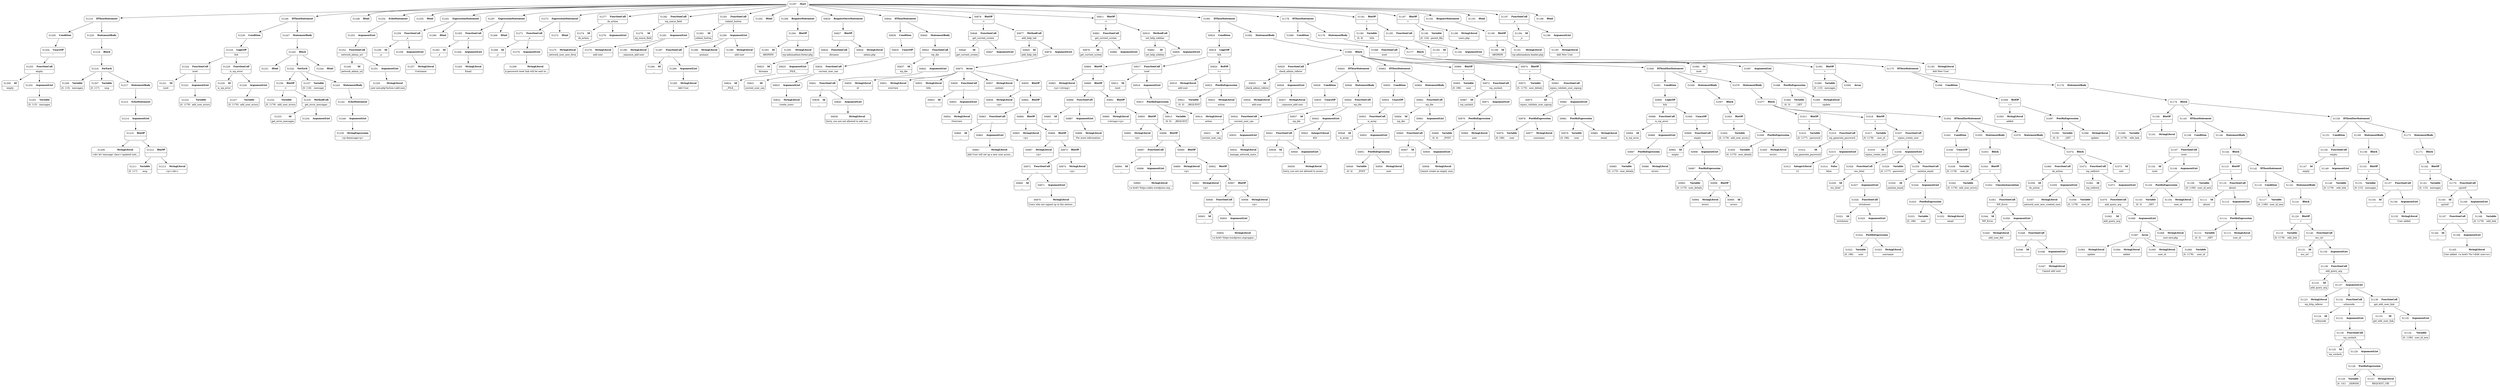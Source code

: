 digraph ast {
node [shape=none];
51200 [label=<<TABLE border='1' cellspacing='0' cellpadding='10' style='rounded' ><TR><TD border='0'>51200</TD><TD border='0'><B>Id</B></TD></TR><HR/><TR><TD border='0' cellpadding='5' colspan='2'>empty</TD></TR></TABLE>>];
51201 [label=<<TABLE border='1' cellspacing='0' cellpadding='10' style='rounded' ><TR><TD border='0'>51201</TD><TD border='0'><B>Variable</B></TD></TR><HR/><TR><TD border='0' cellpadding='5'>(0, 115)</TD><TD border='0' cellpadding='5'>messages</TD></TR></TABLE>>];
51202 [label=<<TABLE border='1' cellspacing='0' cellpadding='10' style='rounded' ><TR><TD border='0'>51202</TD><TD border='0'><B>ArgumentList</B></TD></TR></TABLE>>];
51202 -> 51201 [weight=2];
51203 [label=<<TABLE border='1' cellspacing='0' cellpadding='10' style='rounded' ><TR><TD border='0'>51203</TD><TD border='0'><B>FunctionCall</B></TD></TR><HR/><TR><TD border='0' cellpadding='5' colspan='2'>empty</TD></TR></TABLE>>];
51203 -> 51200 [weight=2];
51203 -> 51202 [weight=2];
51204 [label=<<TABLE border='1' cellspacing='0' cellpadding='10' style='rounded' ><TR><TD border='0'>51204</TD><TD border='0'><B>UnaryOP</B></TD></TR><HR/><TR><TD border='0' cellpadding='5' colspan='2'>!</TD></TR></TABLE>>];
51204 -> 51203 [weight=2];
51205 [label=<<TABLE border='1' cellspacing='0' cellpadding='10' style='rounded' ><TR><TD border='0'>51205</TD><TD border='0'><B>Condition</B></TD></TR></TABLE>>];
51205 -> 51204 [weight=2];
51206 [label=<<TABLE border='1' cellspacing='0' cellpadding='10' style='rounded' ><TR><TD border='0'>51206</TD><TD border='0'><B>Variable</B></TD></TR><HR/><TR><TD border='0' cellpadding='5'>(0, 115)</TD><TD border='0' cellpadding='5'>messages</TD></TR></TABLE>>];
51207 [label=<<TABLE border='1' cellspacing='0' cellpadding='10' style='rounded' ><TR><TD border='0'>51207</TD><TD border='0'><B>Variable</B></TD></TR><HR/><TR><TD border='0' cellpadding='5'>(0, 117)</TD><TD border='0' cellpadding='5'>msg</TD></TR></TABLE>>];
51209 [label=<<TABLE border='1' cellspacing='0' cellpadding='10' style='rounded' ><TR><TD border='0'>51209</TD><TD border='0'><B>StringLiteral</B></TD></TR><HR/><TR><TD border='0' cellpadding='5' colspan='2'>&lt;div id='message' class='updated noti...</TD></TR></TABLE>>];
51210 [label=<<TABLE border='1' cellspacing='0' cellpadding='10' style='rounded' ><TR><TD border='0'>51210</TD><TD border='0'><B>BinOP</B></TD></TR><HR/><TR><TD border='0' cellpadding='5' colspan='2'>.</TD></TR></TABLE>>];
51210 -> 51209 [weight=2];
51210 -> 51212 [weight=2];
51211 [label=<<TABLE border='1' cellspacing='0' cellpadding='10' style='rounded' ><TR><TD border='0'>51211</TD><TD border='0'><B>Variable</B></TD></TR><HR/><TR><TD border='0' cellpadding='5'>(0, 117)</TD><TD border='0' cellpadding='5'>msg</TD></TR></TABLE>>];
51212 [label=<<TABLE border='1' cellspacing='0' cellpadding='10' style='rounded' ><TR><TD border='0'>51212</TD><TD border='0'><B>BinOP</B></TD></TR><HR/><TR><TD border='0' cellpadding='5' colspan='2'>.</TD></TR></TABLE>>];
51212 -> 51211 [weight=2];
51212 -> 51213 [weight=2];
51213 [label=<<TABLE border='1' cellspacing='0' cellpadding='10' style='rounded' ><TR><TD border='0'>51213</TD><TD border='0'><B>StringLiteral</B></TD></TR><HR/><TR><TD border='0' cellpadding='5' colspan='2'>&lt;p&gt;&lt;div&gt;</TD></TR></TABLE>>];
51214 [label=<<TABLE border='1' cellspacing='0' cellpadding='10' style='rounded' ><TR><TD border='0'>51214</TD><TD border='0'><B>ArgumentList</B></TD></TR></TABLE>>];
51214 -> 51210 [weight=2];
51215 [label=<<TABLE border='1' cellspacing='0' cellpadding='10' style='rounded' ><TR><TD border='0'>51215</TD><TD border='0'><B>EchoStatement</B></TD></TR></TABLE>>];
51215 -> 51214 [weight=2];
51216 [label=<<TABLE border='1' cellspacing='0' cellpadding='10' style='rounded' ><TR><TD border='0'>51216</TD><TD border='0'><B>ForEach</B></TD></TR></TABLE>>];
51216 -> 51206 [weight=2];
51216 -> 51207 [weight=2];
51216 -> 51217 [weight=2];
51217 [label=<<TABLE border='1' cellspacing='0' cellpadding='10' style='rounded' ><TR><TD border='0'>51217</TD><TD border='0'><B>StatementBody</B></TD></TR></TABLE>>];
51217 -> 51215 [weight=2];
51218 [label=<<TABLE border='1' cellspacing='0' cellpadding='10' style='rounded' ><TR><TD border='0'>51218</TD><TD border='0'><B>Block</B></TD></TR></TABLE>>];
51218 -> 51216 [weight=2];
51219 [label=<<TABLE border='1' cellspacing='0' cellpadding='10' style='rounded' ><TR><TD border='0'>51219</TD><TD border='0'><B>IfThenStatement</B></TD></TR></TABLE>>];
51219 -> 51205 [weight=2];
51219 -> 51220 [weight=2];
51220 [label=<<TABLE border='1' cellspacing='0' cellpadding='10' style='rounded' ><TR><TD border='0'>51220</TD><TD border='0'><B>StatementBody</B></TD></TR></TABLE>>];
51220 -> 51218 [weight=2];
51221 [label=<<TABLE border='1' cellspacing='0' cellpadding='10' style='rounded' ><TR><TD border='0'>51221</TD><TD border='0'><B>Id</B></TD></TR><HR/><TR><TD border='0' cellpadding='5' colspan='2'>isset</TD></TR></TABLE>>];
51222 [label=<<TABLE border='1' cellspacing='0' cellpadding='10' style='rounded' ><TR><TD border='0'>51222</TD><TD border='0'><B>Variable</B></TD></TR><HR/><TR><TD border='0' cellpadding='5'>(0, 1176)</TD><TD border='0' cellpadding='5'>add_user_errors</TD></TR></TABLE>>];
51223 [label=<<TABLE border='1' cellspacing='0' cellpadding='10' style='rounded' ><TR><TD border='0'>51223</TD><TD border='0'><B>ArgumentList</B></TD></TR></TABLE>>];
51223 -> 51222 [weight=2];
51224 [label=<<TABLE border='1' cellspacing='0' cellpadding='10' style='rounded' ><TR><TD border='0'>51224</TD><TD border='0'><B>FunctionCall</B></TD></TR><HR/><TR><TD border='0' cellpadding='5' colspan='2'>isset</TD></TR></TABLE>>];
51224 -> 51221 [weight=2];
51224 -> 51223 [weight=2];
51225 [label=<<TABLE border='1' cellspacing='0' cellpadding='10' style='rounded' ><TR><TD border='0'>51225</TD><TD border='0'><B>LogicOP</B></TD></TR><HR/><TR><TD border='0' cellpadding='5' colspan='2'>&amp;&amp;</TD></TR></TABLE>>];
51225 -> 51224 [weight=2];
51225 -> 51229 [weight=2];
51226 [label=<<TABLE border='1' cellspacing='0' cellpadding='10' style='rounded' ><TR><TD border='0'>51226</TD><TD border='0'><B>Id</B></TD></TR><HR/><TR><TD border='0' cellpadding='5' colspan='2'>is_wp_error</TD></TR></TABLE>>];
51227 [label=<<TABLE border='1' cellspacing='0' cellpadding='10' style='rounded' ><TR><TD border='0'>51227</TD><TD border='0'><B>Variable</B></TD></TR><HR/><TR><TD border='0' cellpadding='5'>(0, 1176)</TD><TD border='0' cellpadding='5'>add_user_errors</TD></TR></TABLE>>];
51228 [label=<<TABLE border='1' cellspacing='0' cellpadding='10' style='rounded' ><TR><TD border='0'>51228</TD><TD border='0'><B>ArgumentList</B></TD></TR></TABLE>>];
51228 -> 51227 [weight=2];
51229 [label=<<TABLE border='1' cellspacing='0' cellpadding='10' style='rounded' ><TR><TD border='0'>51229</TD><TD border='0'><B>FunctionCall</B></TD></TR><HR/><TR><TD border='0' cellpadding='5' colspan='2'>is_wp_error</TD></TR></TABLE>>];
51229 -> 51226 [weight=2];
51229 -> 51228 [weight=2];
51230 [label=<<TABLE border='1' cellspacing='0' cellpadding='10' style='rounded' ><TR><TD border='0'>51230</TD><TD border='0'><B>Condition</B></TD></TR></TABLE>>];
51230 -> 51225 [weight=2];
51231 [label=<<TABLE border='1' cellspacing='0' cellpadding='10' style='rounded' ><TR><TD border='0'>51231</TD><TD border='0'><B>Html</B></TD></TR></TABLE>>];
51232 [label=<<TABLE border='1' cellspacing='0' cellpadding='10' style='rounded' ><TR><TD border='0'>51232</TD><TD border='0'><B>Variable</B></TD></TR><HR/><TR><TD border='0' cellpadding='5'>(0, 1176)</TD><TD border='0' cellpadding='5'>add_user_errors</TD></TR></TABLE>>];
51233 [label=<<TABLE border='1' cellspacing='0' cellpadding='10' style='rounded' ><TR><TD border='0'>51233</TD><TD border='0'><B>Id</B></TD></TR><HR/><TR><TD border='0' cellpadding='5' colspan='2'>get_error_messages</TD></TR></TABLE>>];
51234 [label=<<TABLE border='1' cellspacing='0' cellpadding='10' style='rounded' ><TR><TD border='0'>51234</TD><TD border='0'><B>ArgumentList</B></TD></TR></TABLE>>];
51235 [label=<<TABLE border='1' cellspacing='0' cellpadding='10' style='rounded' ><TR><TD border='0'>51235</TD><TD border='0'><B>MethodCall</B></TD></TR><HR/><TR><TD border='0' cellpadding='5' colspan='2'>get_error_messages</TD></TR></TABLE>>];
51235 -> 51233 [weight=2];
51235 -> 51234 [weight=2];
51236 [label=<<TABLE border='1' cellspacing='0' cellpadding='10' style='rounded' ><TR><TD border='0'>51236</TD><TD border='0'><B>BinOP</B></TD></TR><HR/><TR><TD border='0' cellpadding='5' colspan='2'>-&gt;</TD></TR></TABLE>>];
51236 -> 51232 [weight=2];
51236 -> 51235 [weight=2];
51237 [label=<<TABLE border='1' cellspacing='0' cellpadding='10' style='rounded' ><TR><TD border='0'>51237</TD><TD border='0'><B>Variable</B></TD></TR><HR/><TR><TD border='0' cellpadding='5'>(0, 116)</TD><TD border='0' cellpadding='5'>message</TD></TR></TABLE>>];
51239 [label=<<TABLE border='1' cellspacing='0' cellpadding='10' style='rounded' ><TR><TD border='0'>51239</TD><TD border='0'><B>StringExpression</B></TD></TR><HR/><TR><TD border='0' cellpadding='5' colspan='2'>&lt;p&gt;$message&lt;p&gt;</TD></TR></TABLE>>];
51240 [label=<<TABLE border='1' cellspacing='0' cellpadding='10' style='rounded' ><TR><TD border='0'>51240</TD><TD border='0'><B>ArgumentList</B></TD></TR></TABLE>>];
51240 -> 51239 [weight=2];
51241 [label=<<TABLE border='1' cellspacing='0' cellpadding='10' style='rounded' ><TR><TD border='0'>51241</TD><TD border='0'><B>EchoStatement</B></TD></TR></TABLE>>];
51241 -> 51240 [weight=2];
51242 [label=<<TABLE border='1' cellspacing='0' cellpadding='10' style='rounded' ><TR><TD border='0'>51242</TD><TD border='0'><B>ForEach</B></TD></TR></TABLE>>];
51242 -> 51236 [weight=2];
51242 -> 51237 [weight=2];
51242 -> 51243 [weight=2];
51243 [label=<<TABLE border='1' cellspacing='0' cellpadding='10' style='rounded' ><TR><TD border='0'>51243</TD><TD border='0'><B>StatementBody</B></TD></TR></TABLE>>];
51243 -> 51241 [weight=2];
51244 [label=<<TABLE border='1' cellspacing='0' cellpadding='10' style='rounded' ><TR><TD border='0'>51244</TD><TD border='0'><B>Html</B></TD></TR></TABLE>>];
51245 [label=<<TABLE border='1' cellspacing='0' cellpadding='10' style='rounded' ><TR><TD border='0'>51245</TD><TD border='0'><B>Block</B></TD></TR></TABLE>>];
51245 -> 51231 [weight=2];
51245 -> 51242 [weight=2];
51245 -> 51244 [weight=2];
51246 [label=<<TABLE border='1' cellspacing='0' cellpadding='10' style='rounded' ><TR><TD border='0'>51246</TD><TD border='0'><B>IfThenStatement</B></TD></TR></TABLE>>];
51246 -> 51230 [weight=2];
51246 -> 51247 [weight=2];
51247 [label=<<TABLE border='1' cellspacing='0' cellpadding='10' style='rounded' ><TR><TD border='0'>51247</TD><TD border='0'><B>StatementBody</B></TD></TR></TABLE>>];
51247 -> 51245 [weight=2];
51248 [label=<<TABLE border='1' cellspacing='0' cellpadding='10' style='rounded' ><TR><TD border='0'>51248</TD><TD border='0'><B>Html</B></TD></TR></TABLE>>];
51249 [label=<<TABLE border='1' cellspacing='0' cellpadding='10' style='rounded' ><TR><TD border='0'>51249</TD><TD border='0'><B>Id</B></TD></TR><HR/><TR><TD border='0' cellpadding='5' colspan='2'>network_admin_url</TD></TR></TABLE>>];
51250 [label=<<TABLE border='1' cellspacing='0' cellpadding='10' style='rounded' ><TR><TD border='0'>51250</TD><TD border='0'><B>StringLiteral</B></TD></TR><HR/><TR><TD border='0' cellpadding='5' colspan='2'>user-new.php?action=add-user</TD></TR></TABLE>>];
51251 [label=<<TABLE border='1' cellspacing='0' cellpadding='10' style='rounded' ><TR><TD border='0'>51251</TD><TD border='0'><B>ArgumentList</B></TD></TR></TABLE>>];
51251 -> 51250 [weight=2];
51252 [label=<<TABLE border='1' cellspacing='0' cellpadding='10' style='rounded' ><TR><TD border='0'>51252</TD><TD border='0'><B>FunctionCall</B></TD></TR><HR/><TR><TD border='0' cellpadding='5' colspan='2'>network_admin_url</TD></TR></TABLE>>];
51252 -> 51249 [weight=2];
51252 -> 51251 [weight=2];
51253 [label=<<TABLE border='1' cellspacing='0' cellpadding='10' style='rounded' ><TR><TD border='0'>51253</TD><TD border='0'><B>ArgumentList</B></TD></TR></TABLE>>];
51253 -> 51252 [weight=2];
51254 [label=<<TABLE border='1' cellspacing='0' cellpadding='10' style='rounded' ><TR><TD border='0'>51254</TD><TD border='0'><B>EchoStatement</B></TD></TR></TABLE>>];
51254 -> 51253 [weight=2];
51255 [label=<<TABLE border='1' cellspacing='0' cellpadding='10' style='rounded' ><TR><TD border='0'>51255</TD><TD border='0'><B>Html</B></TD></TR></TABLE>>];
51256 [label=<<TABLE border='1' cellspacing='0' cellpadding='10' style='rounded' ><TR><TD border='0'>51256</TD><TD border='0'><B>Id</B></TD></TR><HR/><TR><TD border='0' cellpadding='5' colspan='2'>_e</TD></TR></TABLE>>];
51257 [label=<<TABLE border='1' cellspacing='0' cellpadding='10' style='rounded' ><TR><TD border='0'>51257</TD><TD border='0'><B>StringLiteral</B></TD></TR><HR/><TR><TD border='0' cellpadding='5' colspan='2'>Username</TD></TR></TABLE>>];
51258 [label=<<TABLE border='1' cellspacing='0' cellpadding='10' style='rounded' ><TR><TD border='0'>51258</TD><TD border='0'><B>ArgumentList</B></TD></TR></TABLE>>];
51258 -> 51257 [weight=2];
51259 [label=<<TABLE border='1' cellspacing='0' cellpadding='10' style='rounded' ><TR><TD border='0'>51259</TD><TD border='0'><B>FunctionCall</B></TD></TR><HR/><TR><TD border='0' cellpadding='5' colspan='2'>_e</TD></TR></TABLE>>];
51259 -> 51256 [weight=2];
51259 -> 51258 [weight=2];
51260 [label=<<TABLE border='1' cellspacing='0' cellpadding='10' style='rounded' ><TR><TD border='0'>51260</TD><TD border='0'><B>Html</B></TD></TR></TABLE>>];
51261 [label=<<TABLE border='1' cellspacing='0' cellpadding='10' style='rounded' ><TR><TD border='0'>51261</TD><TD border='0'><B>ExpressionStatement</B></TD></TR></TABLE>>];
51261 -> 51259 [weight=2];
51261 -> 51260 [weight=2];
51262 [label=<<TABLE border='1' cellspacing='0' cellpadding='10' style='rounded' ><TR><TD border='0'>51262</TD><TD border='0'><B>Id</B></TD></TR><HR/><TR><TD border='0' cellpadding='5' colspan='2'>_e</TD></TR></TABLE>>];
51263 [label=<<TABLE border='1' cellspacing='0' cellpadding='10' style='rounded' ><TR><TD border='0'>51263</TD><TD border='0'><B>StringLiteral</B></TD></TR><HR/><TR><TD border='0' cellpadding='5' colspan='2'>Email</TD></TR></TABLE>>];
51264 [label=<<TABLE border='1' cellspacing='0' cellpadding='10' style='rounded' ><TR><TD border='0'>51264</TD><TD border='0'><B>ArgumentList</B></TD></TR></TABLE>>];
51264 -> 51263 [weight=2];
51265 [label=<<TABLE border='1' cellspacing='0' cellpadding='10' style='rounded' ><TR><TD border='0'>51265</TD><TD border='0'><B>FunctionCall</B></TD></TR><HR/><TR><TD border='0' cellpadding='5' colspan='2'>_e</TD></TR></TABLE>>];
51265 -> 51262 [weight=2];
51265 -> 51264 [weight=2];
51266 [label=<<TABLE border='1' cellspacing='0' cellpadding='10' style='rounded' ><TR><TD border='0'>51266</TD><TD border='0'><B>Html</B></TD></TR></TABLE>>];
51267 [label=<<TABLE border='1' cellspacing='0' cellpadding='10' style='rounded' ><TR><TD border='0'>51267</TD><TD border='0'><B>ExpressionStatement</B></TD></TR></TABLE>>];
51267 -> 51265 [weight=2];
51267 -> 51266 [weight=2];
51268 [label=<<TABLE border='1' cellspacing='0' cellpadding='10' style='rounded' ><TR><TD border='0'>51268</TD><TD border='0'><B>Id</B></TD></TR><HR/><TR><TD border='0' cellpadding='5' colspan='2'>_e</TD></TR></TABLE>>];
51269 [label=<<TABLE border='1' cellspacing='0' cellpadding='10' style='rounded' ><TR><TD border='0'>51269</TD><TD border='0'><B>StringLiteral</B></TD></TR><HR/><TR><TD border='0' cellpadding='5' colspan='2'>A password reset link will be sent to...</TD></TR></TABLE>>];
51270 [label=<<TABLE border='1' cellspacing='0' cellpadding='10' style='rounded' ><TR><TD border='0'>51270</TD><TD border='0'><B>ArgumentList</B></TD></TR></TABLE>>];
51270 -> 51269 [weight=2];
51271 [label=<<TABLE border='1' cellspacing='0' cellpadding='10' style='rounded' ><TR><TD border='0'>51271</TD><TD border='0'><B>FunctionCall</B></TD></TR><HR/><TR><TD border='0' cellpadding='5' colspan='2'>_e</TD></TR></TABLE>>];
51271 -> 51268 [weight=2];
51271 -> 51270 [weight=2];
51272 [label=<<TABLE border='1' cellspacing='0' cellpadding='10' style='rounded' ><TR><TD border='0'>51272</TD><TD border='0'><B>Html</B></TD></TR></TABLE>>];
51273 [label=<<TABLE border='1' cellspacing='0' cellpadding='10' style='rounded' ><TR><TD border='0'>51273</TD><TD border='0'><B>ExpressionStatement</B></TD></TR></TABLE>>];
51273 -> 51271 [weight=2];
51273 -> 51272 [weight=2];
51274 [label=<<TABLE border='1' cellspacing='0' cellpadding='10' style='rounded' ><TR><TD border='0'>51274</TD><TD border='0'><B>Id</B></TD></TR><HR/><TR><TD border='0' cellpadding='5' colspan='2'>do_action</TD></TR></TABLE>>];
51275 [label=<<TABLE border='1' cellspacing='0' cellpadding='10' style='rounded' ><TR><TD border='0'>51275</TD><TD border='0'><B>StringLiteral</B></TD></TR><HR/><TR><TD border='0' cellpadding='5' colspan='2'>network_user_new_form</TD></TR></TABLE>>];
51276 [label=<<TABLE border='1' cellspacing='0' cellpadding='10' style='rounded' ><TR><TD border='0'>51276</TD><TD border='0'><B>ArgumentList</B></TD></TR></TABLE>>];
51276 -> 51275 [weight=2];
51277 [label=<<TABLE border='1' cellspacing='0' cellpadding='10' style='rounded' ><TR><TD border='0'>51277</TD><TD border='0'><B>FunctionCall</B></TD></TR><HR/><TR><TD border='0' cellpadding='5' colspan='2'>do_action</TD></TR></TABLE>>];
51277 -> 51274 [weight=2];
51277 -> 51276 [weight=2];
51278 [label=<<TABLE border='1' cellspacing='0' cellpadding='10' style='rounded' ><TR><TD border='0'>51278</TD><TD border='0'><B>Id</B></TD></TR><HR/><TR><TD border='0' cellpadding='5' colspan='2'>wp_nonce_field</TD></TR></TABLE>>];
51279 [label=<<TABLE border='1' cellspacing='0' cellpadding='10' style='rounded' ><TR><TD border='0'>51279</TD><TD border='0'><B>StringLiteral</B></TD></TR><HR/><TR><TD border='0' cellpadding='5' colspan='2'>add-user</TD></TR></TABLE>>];
51280 [label=<<TABLE border='1' cellspacing='0' cellpadding='10' style='rounded' ><TR><TD border='0'>51280</TD><TD border='0'><B>StringLiteral</B></TD></TR><HR/><TR><TD border='0' cellpadding='5' colspan='2'>_wpnonce_add-user</TD></TR></TABLE>>];
51281 [label=<<TABLE border='1' cellspacing='0' cellpadding='10' style='rounded' ><TR><TD border='0'>51281</TD><TD border='0'><B>ArgumentList</B></TD></TR></TABLE>>];
51281 -> 51279 [weight=2];
51281 -> 51280 [weight=2];
51282 [label=<<TABLE border='1' cellspacing='0' cellpadding='10' style='rounded' ><TR><TD border='0'>51282</TD><TD border='0'><B>FunctionCall</B></TD></TR><HR/><TR><TD border='0' cellpadding='5' colspan='2'>wp_nonce_field</TD></TR></TABLE>>];
51282 -> 51278 [weight=2];
51282 -> 51281 [weight=2];
51283 [label=<<TABLE border='1' cellspacing='0' cellpadding='10' style='rounded' ><TR><TD border='0'>51283</TD><TD border='0'><B>Id</B></TD></TR><HR/><TR><TD border='0' cellpadding='5' colspan='2'>submit_button</TD></TR></TABLE>>];
51284 [label=<<TABLE border='1' cellspacing='0' cellpadding='10' style='rounded' ><TR><TD border='0'>51284</TD><TD border='0'><B>Id</B></TD></TR><HR/><TR><TD border='0' cellpadding='5' colspan='2'>__</TD></TR></TABLE>>];
51285 [label=<<TABLE border='1' cellspacing='0' cellpadding='10' style='rounded' ><TR><TD border='0'>51285</TD><TD border='0'><B>StringLiteral</B></TD></TR><HR/><TR><TD border='0' cellpadding='5' colspan='2'>Add User</TD></TR></TABLE>>];
51286 [label=<<TABLE border='1' cellspacing='0' cellpadding='10' style='rounded' ><TR><TD border='0'>51286</TD><TD border='0'><B>ArgumentList</B></TD></TR></TABLE>>];
51286 -> 51285 [weight=2];
51287 [label=<<TABLE border='1' cellspacing='0' cellpadding='10' style='rounded' ><TR><TD border='0'>51287</TD><TD border='0'><B>FunctionCall</B></TD></TR><HR/><TR><TD border='0' cellpadding='5' colspan='2'>__</TD></TR></TABLE>>];
51287 -> 51284 [weight=2];
51287 -> 51286 [weight=2];
51288 [label=<<TABLE border='1' cellspacing='0' cellpadding='10' style='rounded' ><TR><TD border='0'>51288</TD><TD border='0'><B>StringLiteral</B></TD></TR><HR/><TR><TD border='0' cellpadding='5' colspan='2'>primary</TD></TR></TABLE>>];
51289 [label=<<TABLE border='1' cellspacing='0' cellpadding='10' style='rounded' ><TR><TD border='0'>51289</TD><TD border='0'><B>StringLiteral</B></TD></TR><HR/><TR><TD border='0' cellpadding='5' colspan='2'>add-user</TD></TR></TABLE>>];
51290 [label=<<TABLE border='1' cellspacing='0' cellpadding='10' style='rounded' ><TR><TD border='0'>51290</TD><TD border='0'><B>ArgumentList</B></TD></TR></TABLE>>];
51290 -> 51287 [weight=2];
51290 -> 51288 [weight=2];
51290 -> 51289 [weight=2];
51291 [label=<<TABLE border='1' cellspacing='0' cellpadding='10' style='rounded' ><TR><TD border='0'>51291</TD><TD border='0'><B>FunctionCall</B></TD></TR><HR/><TR><TD border='0' cellpadding='5' colspan='2'>submit_button</TD></TR></TABLE>>];
51291 -> 51283 [weight=2];
51291 -> 51290 [weight=2];
51292 [label=<<TABLE border='1' cellspacing='0' cellpadding='10' style='rounded' ><TR><TD border='0'>51292</TD><TD border='0'><B>Html</B></TD></TR></TABLE>>];
51293 [label=<<TABLE border='1' cellspacing='0' cellpadding='10' style='rounded' ><TR><TD border='0'>51293</TD><TD border='0'><B>Id</B></TD></TR><HR/><TR><TD border='0' cellpadding='5' colspan='2'>ABSPATH</TD></TR></TABLE>>];
51294 [label=<<TABLE border='1' cellspacing='0' cellpadding='10' style='rounded' ><TR><TD border='0'>51294</TD><TD border='0'><B>BinOP</B></TD></TR><HR/><TR><TD border='0' cellpadding='5' colspan='2'>.</TD></TR></TABLE>>];
51294 -> 51293 [weight=2];
51294 -> 51295 [weight=2];
51295 [label=<<TABLE border='1' cellspacing='0' cellpadding='10' style='rounded' ><TR><TD border='0'>51295</TD><TD border='0'><B>StringLiteral</B></TD></TR><HR/><TR><TD border='0' cellpadding='5' colspan='2'>wp-adminadmin-footer.php</TD></TR></TABLE>>];
51296 [label=<<TABLE border='1' cellspacing='0' cellpadding='10' style='rounded' ><TR><TD border='0'>51296</TD><TD border='0'><B>RequireStatement</B></TD></TR></TABLE>>];
51296 -> 51294 [weight=2];
51297 [label=<<TABLE border='1' cellspacing='0' cellpadding='10' style='rounded' ><TR><TD border='0'>51297</TD><TD border='0'><B>Start</B></TD></TR></TABLE>>];
51297 -> 50829 [weight=2];
51297 -> 50844 [weight=2];
51297 -> 50878 [weight=2];
51297 -> 50911 [weight=2];
51297 -> 51081 [weight=2];
51297 -> 51178 [weight=2];
51297 -> 51181 [weight=2];
51297 -> 51187 [weight=2];
51297 -> 51192 [weight=2];
51297 -> 51193 [weight=2];
51297 -> 51197 [weight=2];
51297 -> 51198 [weight=2];
51297 -> 51219 [weight=2];
51297 -> 51246 [weight=2];
51297 -> 51248 [weight=2];
51297 -> 51254 [weight=2];
51297 -> 51255 [weight=2];
51297 -> 51261 [weight=2];
51297 -> 51267 [weight=2];
51297 -> 51273 [weight=2];
51297 -> 51277 [weight=2];
51297 -> 51282 [weight=2];
51297 -> 51291 [weight=2];
51297 -> 51292 [weight=2];
51297 -> 51296 [weight=2];
50823 [label=<<TABLE border='1' cellspacing='0' cellpadding='10' style='rounded' ><TR><TD border='0'>50823</TD><TD border='0'><B>Id</B></TD></TR><HR/><TR><TD border='0' cellpadding='5' colspan='2'>dirname</TD></TR></TABLE>>];
50824 [label=<<TABLE border='1' cellspacing='0' cellpadding='10' style='rounded' ><TR><TD border='0'>50824</TD><TD border='0'><B>Id</B></TD></TR><HR/><TR><TD border='0' cellpadding='5' colspan='2'>__FILE__</TD></TR></TABLE>>];
50825 [label=<<TABLE border='1' cellspacing='0' cellpadding='10' style='rounded' ><TR><TD border='0'>50825</TD><TD border='0'><B>ArgumentList</B></TD></TR><HR/><TR><TD border='0' cellpadding='5' colspan='2'>__FILE__</TD></TR></TABLE>>];
50825 -> 50824 [weight=2];
50826 [label=<<TABLE border='1' cellspacing='0' cellpadding='10' style='rounded' ><TR><TD border='0'>50826</TD><TD border='0'><B>FunctionCall</B></TD></TR><HR/><TR><TD border='0' cellpadding='5' colspan='2'>dirname</TD></TR></TABLE>>];
50826 -> 50823 [weight=2];
50826 -> 50825 [weight=2];
50827 [label=<<TABLE border='1' cellspacing='0' cellpadding='10' style='rounded' ><TR><TD border='0'>50827</TD><TD border='0'><B>BinOP</B></TD></TR><HR/><TR><TD border='0' cellpadding='5' colspan='2'>.</TD></TR></TABLE>>];
50827 -> 50826 [weight=2];
50827 -> 50828 [weight=2];
50828 [label=<<TABLE border='1' cellspacing='0' cellpadding='10' style='rounded' ><TR><TD border='0'>50828</TD><TD border='0'><B>StringLiteral</B></TD></TR><HR/><TR><TD border='0' cellpadding='5' colspan='2'>admin.php</TD></TR></TABLE>>];
50829 [label=<<TABLE border='1' cellspacing='0' cellpadding='10' style='rounded' ><TR><TD border='0'>50829</TD><TD border='0'><B>RequireOnceStatement</B></TD></TR></TABLE>>];
50829 -> 50827 [weight=2];
50831 [label=<<TABLE border='1' cellspacing='0' cellpadding='10' style='rounded' ><TR><TD border='0'>50831</TD><TD border='0'><B>Id</B></TD></TR><HR/><TR><TD border='0' cellpadding='5' colspan='2'>current_user_can</TD></TR></TABLE>>];
50832 [label=<<TABLE border='1' cellspacing='0' cellpadding='10' style='rounded' ><TR><TD border='0'>50832</TD><TD border='0'><B>StringLiteral</B></TD></TR><HR/><TR><TD border='0' cellpadding='5' colspan='2'>create_users</TD></TR></TABLE>>];
50833 [label=<<TABLE border='1' cellspacing='0' cellpadding='10' style='rounded' ><TR><TD border='0'>50833</TD><TD border='0'><B>ArgumentList</B></TD></TR></TABLE>>];
50833 -> 50832 [weight=2];
50834 [label=<<TABLE border='1' cellspacing='0' cellpadding='10' style='rounded' ><TR><TD border='0'>50834</TD><TD border='0'><B>FunctionCall</B></TD></TR><HR/><TR><TD border='0' cellpadding='5' colspan='2'>current_user_can</TD></TR></TABLE>>];
50834 -> 50831 [weight=2];
50834 -> 50833 [weight=2];
50835 [label=<<TABLE border='1' cellspacing='0' cellpadding='10' style='rounded' ><TR><TD border='0'>50835</TD><TD border='0'><B>UnaryOP</B></TD></TR><HR/><TR><TD border='0' cellpadding='5' colspan='2'>!</TD></TR></TABLE>>];
50835 -> 50834 [weight=2];
50836 [label=<<TABLE border='1' cellspacing='0' cellpadding='10' style='rounded' ><TR><TD border='0'>50836</TD><TD border='0'><B>Condition</B></TD></TR></TABLE>>];
50836 -> 50835 [weight=2];
50837 [label=<<TABLE border='1' cellspacing='0' cellpadding='10' style='rounded' ><TR><TD border='0'>50837</TD><TD border='0'><B>Id</B></TD></TR><HR/><TR><TD border='0' cellpadding='5' colspan='2'>wp_die</TD></TR></TABLE>>];
50838 [label=<<TABLE border='1' cellspacing='0' cellpadding='10' style='rounded' ><TR><TD border='0'>50838</TD><TD border='0'><B>Id</B></TD></TR><HR/><TR><TD border='0' cellpadding='5' colspan='2'>__</TD></TR></TABLE>>];
50839 [label=<<TABLE border='1' cellspacing='0' cellpadding='10' style='rounded' ><TR><TD border='0'>50839</TD><TD border='0'><B>StringLiteral</B></TD></TR><HR/><TR><TD border='0' cellpadding='5' colspan='2'>Sorry, you are not allowed to add use...</TD></TR></TABLE>>];
50840 [label=<<TABLE border='1' cellspacing='0' cellpadding='10' style='rounded' ><TR><TD border='0'>50840</TD><TD border='0'><B>ArgumentList</B></TD></TR></TABLE>>];
50840 -> 50839 [weight=2];
50841 [label=<<TABLE border='1' cellspacing='0' cellpadding='10' style='rounded' ><TR><TD border='0'>50841</TD><TD border='0'><B>FunctionCall</B></TD></TR><HR/><TR><TD border='0' cellpadding='5' colspan='2'>__</TD></TR></TABLE>>];
50841 -> 50838 [weight=2];
50841 -> 50840 [weight=2];
50842 [label=<<TABLE border='1' cellspacing='0' cellpadding='10' style='rounded' ><TR><TD border='0'>50842</TD><TD border='0'><B>ArgumentList</B></TD></TR></TABLE>>];
50842 -> 50841 [weight=2];
50843 [label=<<TABLE border='1' cellspacing='0' cellpadding='10' style='rounded' ><TR><TD border='0'>50843</TD><TD border='0'><B>FunctionCall</B></TD></TR><HR/><TR><TD border='0' cellpadding='5' colspan='2'>wp_die</TD></TR></TABLE>>];
50843 -> 50837 [weight=2];
50843 -> 50842 [weight=2];
50844 [label=<<TABLE border='1' cellspacing='0' cellpadding='10' style='rounded' ><TR><TD border='0'>50844</TD><TD border='0'><B>IfThenStatement</B></TD></TR></TABLE>>];
50844 -> 50836 [weight=2];
50844 -> 50845 [weight=2];
50845 [label=<<TABLE border='1' cellspacing='0' cellpadding='10' style='rounded' ><TR><TD border='0'>50845</TD><TD border='0'><B>StatementBody</B></TD></TR></TABLE>>];
50845 -> 50843 [weight=2];
50846 [label=<<TABLE border='1' cellspacing='0' cellpadding='10' style='rounded' ><TR><TD border='0'>50846</TD><TD border='0'><B>Id</B></TD></TR><HR/><TR><TD border='0' cellpadding='5' colspan='2'>get_current_screen</TD></TR></TABLE>>];
50847 [label=<<TABLE border='1' cellspacing='0' cellpadding='10' style='rounded' ><TR><TD border='0'>50847</TD><TD border='0'><B>ArgumentList</B></TD></TR></TABLE>>];
50848 [label=<<TABLE border='1' cellspacing='0' cellpadding='10' style='rounded' ><TR><TD border='0'>50848</TD><TD border='0'><B>FunctionCall</B></TD></TR><HR/><TR><TD border='0' cellpadding='5' colspan='2'>get_current_screen</TD></TR></TABLE>>];
50848 -> 50846 [weight=2];
50848 -> 50847 [weight=2];
50849 [label=<<TABLE border='1' cellspacing='0' cellpadding='10' style='rounded' ><TR><TD border='0'>50849</TD><TD border='0'><B>Id</B></TD></TR><HR/><TR><TD border='0' cellpadding='5' colspan='2'>add_help_tab</TD></TR></TABLE>>];
50850 [label=<<TABLE border='1' cellspacing='0' cellpadding='10' style='rounded' ><TR><TD border='0'>50850</TD><TD border='0'><B>StringLiteral</B></TD></TR><HR/><TR><TD border='0' cellpadding='5' colspan='2'>id</TD></TR></TABLE>>];
50851 [label=<<TABLE border='1' cellspacing='0' cellpadding='10' style='rounded' ><TR><TD border='0'>50851</TD><TD border='0'><B>StringLiteral</B></TD></TR><HR/><TR><TD border='0' cellpadding='5' colspan='2'>overview</TD></TR></TABLE>>];
50852 [label=<<TABLE border='1' cellspacing='0' cellpadding='10' style='rounded' ><TR><TD border='0'>50852</TD><TD border='0'><B>StringLiteral</B></TD></TR><HR/><TR><TD border='0' cellpadding='5' colspan='2'>title</TD></TR></TABLE>>];
50853 [label=<<TABLE border='1' cellspacing='0' cellpadding='10' style='rounded' ><TR><TD border='0'>50853</TD><TD border='0'><B>Id</B></TD></TR><HR/><TR><TD border='0' cellpadding='5' colspan='2'>__</TD></TR></TABLE>>];
50854 [label=<<TABLE border='1' cellspacing='0' cellpadding='10' style='rounded' ><TR><TD border='0'>50854</TD><TD border='0'><B>StringLiteral</B></TD></TR><HR/><TR><TD border='0' cellpadding='5' colspan='2'>Overview</TD></TR></TABLE>>];
50855 [label=<<TABLE border='1' cellspacing='0' cellpadding='10' style='rounded' ><TR><TD border='0'>50855</TD><TD border='0'><B>ArgumentList</B></TD></TR></TABLE>>];
50855 -> 50854 [weight=2];
50856 [label=<<TABLE border='1' cellspacing='0' cellpadding='10' style='rounded' ><TR><TD border='0'>50856</TD><TD border='0'><B>FunctionCall</B></TD></TR><HR/><TR><TD border='0' cellpadding='5' colspan='2'>__</TD></TR></TABLE>>];
50856 -> 50853 [weight=2];
50856 -> 50855 [weight=2];
50857 [label=<<TABLE border='1' cellspacing='0' cellpadding='10' style='rounded' ><TR><TD border='0'>50857</TD><TD border='0'><B>StringLiteral</B></TD></TR><HR/><TR><TD border='0' cellpadding='5' colspan='2'>content</TD></TR></TABLE>>];
50858 [label=<<TABLE border='1' cellspacing='0' cellpadding='10' style='rounded' ><TR><TD border='0'>50858</TD><TD border='0'><B>StringLiteral</B></TD></TR><HR/><TR><TD border='0' cellpadding='5' colspan='2'>&lt;p&gt;</TD></TR></TABLE>>];
50859 [label=<<TABLE border='1' cellspacing='0' cellpadding='10' style='rounded' ><TR><TD border='0'>50859</TD><TD border='0'><B>BinOP</B></TD></TR><HR/><TR><TD border='0' cellpadding='5' colspan='2'>.</TD></TR></TABLE>>];
50859 -> 50858 [weight=2];
50859 -> 50864 [weight=2];
50860 [label=<<TABLE border='1' cellspacing='0' cellpadding='10' style='rounded' ><TR><TD border='0'>50860</TD><TD border='0'><B>Id</B></TD></TR><HR/><TR><TD border='0' cellpadding='5' colspan='2'>__</TD></TR></TABLE>>];
50861 [label=<<TABLE border='1' cellspacing='0' cellpadding='10' style='rounded' ><TR><TD border='0'>50861</TD><TD border='0'><B>StringLiteral</B></TD></TR><HR/><TR><TD border='0' cellpadding='5' colspan='2'>Add User will set up a new user accou...</TD></TR></TABLE>>];
50862 [label=<<TABLE border='1' cellspacing='0' cellpadding='10' style='rounded' ><TR><TD border='0'>50862</TD><TD border='0'><B>ArgumentList</B></TD></TR></TABLE>>];
50862 -> 50861 [weight=2];
50863 [label=<<TABLE border='1' cellspacing='0' cellpadding='10' style='rounded' ><TR><TD border='0'>50863</TD><TD border='0'><B>FunctionCall</B></TD></TR><HR/><TR><TD border='0' cellpadding='5' colspan='2'>__</TD></TR></TABLE>>];
50863 -> 50860 [weight=2];
50863 -> 50862 [weight=2];
50864 [label=<<TABLE border='1' cellspacing='0' cellpadding='10' style='rounded' ><TR><TD border='0'>50864</TD><TD border='0'><B>BinOP</B></TD></TR><HR/><TR><TD border='0' cellpadding='5' colspan='2'>.</TD></TR></TABLE>>];
50864 -> 50863 [weight=2];
50864 -> 50866 [weight=2];
50865 [label=<<TABLE border='1' cellspacing='0' cellpadding='10' style='rounded' ><TR><TD border='0'>50865</TD><TD border='0'><B>StringLiteral</B></TD></TR><HR/><TR><TD border='0' cellpadding='5' colspan='2'>&lt;p&gt;</TD></TR></TABLE>>];
50866 [label=<<TABLE border='1' cellspacing='0' cellpadding='10' style='rounded' ><TR><TD border='0'>50866</TD><TD border='0'><B>BinOP</B></TD></TR><HR/><TR><TD border='0' cellpadding='5' colspan='2'>.</TD></TR></TABLE>>];
50866 -> 50865 [weight=2];
50866 -> 50868 [weight=2];
50867 [label=<<TABLE border='1' cellspacing='0' cellpadding='10' style='rounded' ><TR><TD border='0'>50867</TD><TD border='0'><B>StringLiteral</B></TD></TR><HR/><TR><TD border='0' cellpadding='5' colspan='2'>&lt;p&gt;</TD></TR></TABLE>>];
50868 [label=<<TABLE border='1' cellspacing='0' cellpadding='10' style='rounded' ><TR><TD border='0'>50868</TD><TD border='0'><B>BinOP</B></TD></TR><HR/><TR><TD border='0' cellpadding='5' colspan='2'>.</TD></TR></TABLE>>];
50868 -> 50867 [weight=2];
50868 -> 50873 [weight=2];
50869 [label=<<TABLE border='1' cellspacing='0' cellpadding='10' style='rounded' ><TR><TD border='0'>50869</TD><TD border='0'><B>Id</B></TD></TR><HR/><TR><TD border='0' cellpadding='5' colspan='2'>__</TD></TR></TABLE>>];
50870 [label=<<TABLE border='1' cellspacing='0' cellpadding='10' style='rounded' ><TR><TD border='0'>50870</TD><TD border='0'><B>StringLiteral</B></TD></TR><HR/><TR><TD border='0' cellpadding='5' colspan='2'>Users who are signed up to the networ...</TD></TR></TABLE>>];
50871 [label=<<TABLE border='1' cellspacing='0' cellpadding='10' style='rounded' ><TR><TD border='0'>50871</TD><TD border='0'><B>ArgumentList</B></TD></TR></TABLE>>];
50871 -> 50870 [weight=2];
50872 [label=<<TABLE border='1' cellspacing='0' cellpadding='10' style='rounded' ><TR><TD border='0'>50872</TD><TD border='0'><B>FunctionCall</B></TD></TR><HR/><TR><TD border='0' cellpadding='5' colspan='2'>__</TD></TR></TABLE>>];
50872 -> 50869 [weight=2];
50872 -> 50871 [weight=2];
50873 [label=<<TABLE border='1' cellspacing='0' cellpadding='10' style='rounded' ><TR><TD border='0'>50873</TD><TD border='0'><B>BinOP</B></TD></TR><HR/><TR><TD border='0' cellpadding='5' colspan='2'>.</TD></TR></TABLE>>];
50873 -> 50872 [weight=2];
50873 -> 50874 [weight=2];
50874 [label=<<TABLE border='1' cellspacing='0' cellpadding='10' style='rounded' ><TR><TD border='0'>50874</TD><TD border='0'><B>StringLiteral</B></TD></TR><HR/><TR><TD border='0' cellpadding='5' colspan='2'>&lt;p&gt;</TD></TR></TABLE>>];
50875 [label=<<TABLE border='1' cellspacing='0' cellpadding='10' style='rounded' ><TR><TD border='0'>50875</TD><TD border='0'><B>Array</B></TD></TR></TABLE>>];
50875 -> 50850 [weight=2];
50875 -> 50851 [weight=2];
50875 -> 50852 [weight=2];
50875 -> 50856 [weight=2];
50875 -> 50857 [weight=2];
50875 -> 50859 [weight=2];
50876 [label=<<TABLE border='1' cellspacing='0' cellpadding='10' style='rounded' ><TR><TD border='0'>50876</TD><TD border='0'><B>ArgumentList</B></TD></TR></TABLE>>];
50876 -> 50875 [weight=2];
50877 [label=<<TABLE border='1' cellspacing='0' cellpadding='10' style='rounded' ><TR><TD border='0'>50877</TD><TD border='0'><B>MethodCall</B></TD></TR><HR/><TR><TD border='0' cellpadding='5' colspan='2'>add_help_tab</TD></TR></TABLE>>];
50877 -> 50849 [weight=2];
50877 -> 50876 [weight=2];
50878 [label=<<TABLE border='1' cellspacing='0' cellpadding='10' style='rounded' ><TR><TD border='0'>50878</TD><TD border='0'><B>BinOP</B></TD></TR><HR/><TR><TD border='0' cellpadding='5' colspan='2'>-&gt;</TD></TR></TABLE>>];
50878 -> 50848 [weight=2];
50878 -> 50877 [weight=2];
50879 [label=<<TABLE border='1' cellspacing='0' cellpadding='10' style='rounded' ><TR><TD border='0'>50879</TD><TD border='0'><B>Id</B></TD></TR><HR/><TR><TD border='0' cellpadding='5' colspan='2'>get_current_screen</TD></TR></TABLE>>];
50880 [label=<<TABLE border='1' cellspacing='0' cellpadding='10' style='rounded' ><TR><TD border='0'>50880</TD><TD border='0'><B>ArgumentList</B></TD></TR></TABLE>>];
50881 [label=<<TABLE border='1' cellspacing='0' cellpadding='10' style='rounded' ><TR><TD border='0'>50881</TD><TD border='0'><B>FunctionCall</B></TD></TR><HR/><TR><TD border='0' cellpadding='5' colspan='2'>get_current_screen</TD></TR></TABLE>>];
50881 -> 50879 [weight=2];
50881 -> 50880 [weight=2];
50882 [label=<<TABLE border='1' cellspacing='0' cellpadding='10' style='rounded' ><TR><TD border='0'>50882</TD><TD border='0'><B>Id</B></TD></TR><HR/><TR><TD border='0' cellpadding='5' colspan='2'>set_help_sidebar</TD></TR></TABLE>>];
50883 [label=<<TABLE border='1' cellspacing='0' cellpadding='10' style='rounded' ><TR><TD border='0'>50883</TD><TD border='0'><B>StringLiteral</B></TD></TR><HR/><TR><TD border='0' cellpadding='5' colspan='2'>&lt;p&gt;&lt;strong&gt;</TD></TR></TABLE>>];
50884 [label=<<TABLE border='1' cellspacing='0' cellpadding='10' style='rounded' ><TR><TD border='0'>50884</TD><TD border='0'><B>BinOP</B></TD></TR><HR/><TR><TD border='0' cellpadding='5' colspan='2'>.</TD></TR></TABLE>>];
50884 -> 50883 [weight=2];
50884 -> 50889 [weight=2];
50885 [label=<<TABLE border='1' cellspacing='0' cellpadding='10' style='rounded' ><TR><TD border='0'>50885</TD><TD border='0'><B>Id</B></TD></TR><HR/><TR><TD border='0' cellpadding='5' colspan='2'>__</TD></TR></TABLE>>];
50886 [label=<<TABLE border='1' cellspacing='0' cellpadding='10' style='rounded' ><TR><TD border='0'>50886</TD><TD border='0'><B>StringLiteral</B></TD></TR><HR/><TR><TD border='0' cellpadding='5' colspan='2'>For more information:</TD></TR></TABLE>>];
50887 [label=<<TABLE border='1' cellspacing='0' cellpadding='10' style='rounded' ><TR><TD border='0'>50887</TD><TD border='0'><B>ArgumentList</B></TD></TR></TABLE>>];
50887 -> 50886 [weight=2];
50888 [label=<<TABLE border='1' cellspacing='0' cellpadding='10' style='rounded' ><TR><TD border='0'>50888</TD><TD border='0'><B>FunctionCall</B></TD></TR><HR/><TR><TD border='0' cellpadding='5' colspan='2'>__</TD></TR></TABLE>>];
50888 -> 50885 [weight=2];
50888 -> 50887 [weight=2];
50889 [label=<<TABLE border='1' cellspacing='0' cellpadding='10' style='rounded' ><TR><TD border='0'>50889</TD><TD border='0'><B>BinOP</B></TD></TR><HR/><TR><TD border='0' cellpadding='5' colspan='2'>.</TD></TR></TABLE>>];
50889 -> 50888 [weight=2];
50889 -> 50891 [weight=2];
50890 [label=<<TABLE border='1' cellspacing='0' cellpadding='10' style='rounded' ><TR><TD border='0'>50890</TD><TD border='0'><B>StringLiteral</B></TD></TR><HR/><TR><TD border='0' cellpadding='5' colspan='2'>&lt;strong&gt;&lt;p&gt;</TD></TR></TABLE>>];
50891 [label=<<TABLE border='1' cellspacing='0' cellpadding='10' style='rounded' ><TR><TD border='0'>50891</TD><TD border='0'><B>BinOP</B></TD></TR><HR/><TR><TD border='0' cellpadding='5' colspan='2'>.</TD></TR></TABLE>>];
50891 -> 50890 [weight=2];
50891 -> 50893 [weight=2];
50892 [label=<<TABLE border='1' cellspacing='0' cellpadding='10' style='rounded' ><TR><TD border='0'>50892</TD><TD border='0'><B>StringLiteral</B></TD></TR><HR/><TR><TD border='0' cellpadding='5' colspan='2'>&lt;p&gt;</TD></TR></TABLE>>];
50893 [label=<<TABLE border='1' cellspacing='0' cellpadding='10' style='rounded' ><TR><TD border='0'>50893</TD><TD border='0'><B>BinOP</B></TD></TR><HR/><TR><TD border='0' cellpadding='5' colspan='2'>.</TD></TR></TABLE>>];
50893 -> 50892 [weight=2];
50893 -> 50898 [weight=2];
50894 [label=<<TABLE border='1' cellspacing='0' cellpadding='10' style='rounded' ><TR><TD border='0'>50894</TD><TD border='0'><B>Id</B></TD></TR><HR/><TR><TD border='0' cellpadding='5' colspan='2'>__</TD></TR></TABLE>>];
50895 [label=<<TABLE border='1' cellspacing='0' cellpadding='10' style='rounded' ><TR><TD border='0'>50895</TD><TD border='0'><B>StringLiteral</B></TD></TR><HR/><TR><TD border='0' cellpadding='5' colspan='2'>&lt;a href='https:codex.wordpress.org...</TD></TR></TABLE>>];
50896 [label=<<TABLE border='1' cellspacing='0' cellpadding='10' style='rounded' ><TR><TD border='0'>50896</TD><TD border='0'><B>ArgumentList</B></TD></TR></TABLE>>];
50896 -> 50895 [weight=2];
50897 [label=<<TABLE border='1' cellspacing='0' cellpadding='10' style='rounded' ><TR><TD border='0'>50897</TD><TD border='0'><B>FunctionCall</B></TD></TR><HR/><TR><TD border='0' cellpadding='5' colspan='2'>__</TD></TR></TABLE>>];
50897 -> 50894 [weight=2];
50897 -> 50896 [weight=2];
50898 [label=<<TABLE border='1' cellspacing='0' cellpadding='10' style='rounded' ><TR><TD border='0'>50898</TD><TD border='0'><B>BinOP</B></TD></TR><HR/><TR><TD border='0' cellpadding='5' colspan='2'>.</TD></TR></TABLE>>];
50898 -> 50897 [weight=2];
50898 -> 50900 [weight=2];
50899 [label=<<TABLE border='1' cellspacing='0' cellpadding='10' style='rounded' ><TR><TD border='0'>50899</TD><TD border='0'><B>StringLiteral</B></TD></TR><HR/><TR><TD border='0' cellpadding='5' colspan='2'>&lt;p&gt;</TD></TR></TABLE>>];
50900 [label=<<TABLE border='1' cellspacing='0' cellpadding='10' style='rounded' ><TR><TD border='0'>50900</TD><TD border='0'><B>BinOP</B></TD></TR><HR/><TR><TD border='0' cellpadding='5' colspan='2'>.</TD></TR></TABLE>>];
50900 -> 50899 [weight=2];
50900 -> 50902 [weight=2];
50901 [label=<<TABLE border='1' cellspacing='0' cellpadding='10' style='rounded' ><TR><TD border='0'>50901</TD><TD border='0'><B>StringLiteral</B></TD></TR><HR/><TR><TD border='0' cellpadding='5' colspan='2'>&lt;p&gt;</TD></TR></TABLE>>];
50902 [label=<<TABLE border='1' cellspacing='0' cellpadding='10' style='rounded' ><TR><TD border='0'>50902</TD><TD border='0'><B>BinOP</B></TD></TR><HR/><TR><TD border='0' cellpadding='5' colspan='2'>.</TD></TR></TABLE>>];
50902 -> 50901 [weight=2];
50902 -> 50907 [weight=2];
50903 [label=<<TABLE border='1' cellspacing='0' cellpadding='10' style='rounded' ><TR><TD border='0'>50903</TD><TD border='0'><B>Id</B></TD></TR><HR/><TR><TD border='0' cellpadding='5' colspan='2'>__</TD></TR></TABLE>>];
50904 [label=<<TABLE border='1' cellspacing='0' cellpadding='10' style='rounded' ><TR><TD border='0'>50904</TD><TD border='0'><B>StringLiteral</B></TD></TR><HR/><TR><TD border='0' cellpadding='5' colspan='2'>&lt;a href='https:wordpress.orgsuppor...</TD></TR></TABLE>>];
50905 [label=<<TABLE border='1' cellspacing='0' cellpadding='10' style='rounded' ><TR><TD border='0'>50905</TD><TD border='0'><B>ArgumentList</B></TD></TR></TABLE>>];
50905 -> 50904 [weight=2];
50906 [label=<<TABLE border='1' cellspacing='0' cellpadding='10' style='rounded' ><TR><TD border='0'>50906</TD><TD border='0'><B>FunctionCall</B></TD></TR><HR/><TR><TD border='0' cellpadding='5' colspan='2'>__</TD></TR></TABLE>>];
50906 -> 50903 [weight=2];
50906 -> 50905 [weight=2];
50907 [label=<<TABLE border='1' cellspacing='0' cellpadding='10' style='rounded' ><TR><TD border='0'>50907</TD><TD border='0'><B>BinOP</B></TD></TR><HR/><TR><TD border='0' cellpadding='5' colspan='2'>.</TD></TR></TABLE>>];
50907 -> 50906 [weight=2];
50907 -> 50908 [weight=2];
50908 [label=<<TABLE border='1' cellspacing='0' cellpadding='10' style='rounded' ><TR><TD border='0'>50908</TD><TD border='0'><B>StringLiteral</B></TD></TR><HR/><TR><TD border='0' cellpadding='5' colspan='2'>&lt;p&gt;</TD></TR></TABLE>>];
50909 [label=<<TABLE border='1' cellspacing='0' cellpadding='10' style='rounded' ><TR><TD border='0'>50909</TD><TD border='0'><B>ArgumentList</B></TD></TR></TABLE>>];
50909 -> 50884 [weight=2];
50910 [label=<<TABLE border='1' cellspacing='0' cellpadding='10' style='rounded' ><TR><TD border='0'>50910</TD><TD border='0'><B>MethodCall</B></TD></TR><HR/><TR><TD border='0' cellpadding='5' colspan='2'>set_help_sidebar</TD></TR></TABLE>>];
50910 -> 50882 [weight=2];
50910 -> 50909 [weight=2];
50911 [label=<<TABLE border='1' cellspacing='0' cellpadding='10' style='rounded' ><TR><TD border='0'>50911</TD><TD border='0'><B>BinOP</B></TD></TR><HR/><TR><TD border='0' cellpadding='5' colspan='2'>-&gt;</TD></TR></TABLE>>];
50911 -> 50881 [weight=2];
50911 -> 50910 [weight=2];
50912 [label=<<TABLE border='1' cellspacing='0' cellpadding='10' style='rounded' ><TR><TD border='0'>50912</TD><TD border='0'><B>Id</B></TD></TR><HR/><TR><TD border='0' cellpadding='5' colspan='2'>isset</TD></TR></TABLE>>];
50913 [label=<<TABLE border='1' cellspacing='0' cellpadding='10' style='rounded' ><TR><TD border='0'>50913</TD><TD border='0'><B>Variable</B></TD></TR><HR/><TR><TD border='0' cellpadding='5'>(0, 0)</TD><TD border='0' cellpadding='5'>_REQUEST</TD></TR></TABLE>>];
50914 [label=<<TABLE border='1' cellspacing='0' cellpadding='10' style='rounded' ><TR><TD border='0'>50914</TD><TD border='0'><B>StringLiteral</B></TD></TR><HR/><TR><TD border='0' cellpadding='5' colspan='2'>action</TD></TR></TABLE>>];
50915 [label=<<TABLE border='1' cellspacing='0' cellpadding='10' style='rounded' ><TR><TD border='0'>50915</TD><TD border='0'><B>PostfixExpression</B></TD></TR></TABLE>>];
50915 -> 50913 [weight=2];
50915 -> 50914 [weight=2];
50916 [label=<<TABLE border='1' cellspacing='0' cellpadding='10' style='rounded' ><TR><TD border='0'>50916</TD><TD border='0'><B>ArgumentList</B></TD></TR></TABLE>>];
50916 -> 50915 [weight=2];
50917 [label=<<TABLE border='1' cellspacing='0' cellpadding='10' style='rounded' ><TR><TD border='0'>50917</TD><TD border='0'><B>FunctionCall</B></TD></TR><HR/><TR><TD border='0' cellpadding='5' colspan='2'>isset</TD></TR></TABLE>>];
50917 -> 50912 [weight=2];
50917 -> 50916 [weight=2];
50918 [label=<<TABLE border='1' cellspacing='0' cellpadding='10' style='rounded' ><TR><TD border='0'>50918</TD><TD border='0'><B>LogicOP</B></TD></TR><HR/><TR><TD border='0' cellpadding='5' colspan='2'>&amp;&amp;</TD></TR></TABLE>>];
50918 -> 50917 [weight=2];
50918 -> 50920 [weight=2];
50919 [label=<<TABLE border='1' cellspacing='0' cellpadding='10' style='rounded' ><TR><TD border='0'>50919</TD><TD border='0'><B>StringLiteral</B></TD></TR><HR/><TR><TD border='0' cellpadding='5' colspan='2'>add-user</TD></TR></TABLE>>];
50920 [label=<<TABLE border='1' cellspacing='0' cellpadding='10' style='rounded' ><TR><TD border='0'>50920</TD><TD border='0'><B>RelOP</B></TD></TR><HR/><TR><TD border='0' cellpadding='5' colspan='2'>==</TD></TR></TABLE>>];
50920 -> 50919 [weight=2];
50920 -> 50923 [weight=2];
50921 [label=<<TABLE border='1' cellspacing='0' cellpadding='10' style='rounded' ><TR><TD border='0'>50921</TD><TD border='0'><B>Variable</B></TD></TR><HR/><TR><TD border='0' cellpadding='5'>(0, 0)</TD><TD border='0' cellpadding='5'>_REQUEST</TD></TR></TABLE>>];
50922 [label=<<TABLE border='1' cellspacing='0' cellpadding='10' style='rounded' ><TR><TD border='0'>50922</TD><TD border='0'><B>StringLiteral</B></TD></TR><HR/><TR><TD border='0' cellpadding='5' colspan='2'>action</TD></TR></TABLE>>];
50923 [label=<<TABLE border='1' cellspacing='0' cellpadding='10' style='rounded' ><TR><TD border='0'>50923</TD><TD border='0'><B>PostfixExpression</B></TD></TR></TABLE>>];
50923 -> 50921 [weight=2];
50923 -> 50922 [weight=2];
50924 [label=<<TABLE border='1' cellspacing='0' cellpadding='10' style='rounded' ><TR><TD border='0'>50924</TD><TD border='0'><B>Condition</B></TD></TR></TABLE>>];
50924 -> 50918 [weight=2];
50925 [label=<<TABLE border='1' cellspacing='0' cellpadding='10' style='rounded' ><TR><TD border='0'>50925</TD><TD border='0'><B>Id</B></TD></TR><HR/><TR><TD border='0' cellpadding='5' colspan='2'>check_admin_referer</TD></TR></TABLE>>];
50926 [label=<<TABLE border='1' cellspacing='0' cellpadding='10' style='rounded' ><TR><TD border='0'>50926</TD><TD border='0'><B>StringLiteral</B></TD></TR><HR/><TR><TD border='0' cellpadding='5' colspan='2'>add-user</TD></TR></TABLE>>];
50927 [label=<<TABLE border='1' cellspacing='0' cellpadding='10' style='rounded' ><TR><TD border='0'>50927</TD><TD border='0'><B>StringLiteral</B></TD></TR><HR/><TR><TD border='0' cellpadding='5' colspan='2'>_wpnonce_add-user</TD></TR></TABLE>>];
50928 [label=<<TABLE border='1' cellspacing='0' cellpadding='10' style='rounded' ><TR><TD border='0'>50928</TD><TD border='0'><B>ArgumentList</B></TD></TR></TABLE>>];
50928 -> 50926 [weight=2];
50928 -> 50927 [weight=2];
50929 [label=<<TABLE border='1' cellspacing='0' cellpadding='10' style='rounded' ><TR><TD border='0'>50929</TD><TD border='0'><B>FunctionCall</B></TD></TR><HR/><TR><TD border='0' cellpadding='5' colspan='2'>check_admin_referer</TD></TR></TABLE>>];
50929 -> 50925 [weight=2];
50929 -> 50928 [weight=2];
50931 [label=<<TABLE border='1' cellspacing='0' cellpadding='10' style='rounded' ><TR><TD border='0'>50931</TD><TD border='0'><B>Id</B></TD></TR><HR/><TR><TD border='0' cellpadding='5' colspan='2'>current_user_can</TD></TR></TABLE>>];
50932 [label=<<TABLE border='1' cellspacing='0' cellpadding='10' style='rounded' ><TR><TD border='0'>50932</TD><TD border='0'><B>StringLiteral</B></TD></TR><HR/><TR><TD border='0' cellpadding='5' colspan='2'>manage_network_users</TD></TR></TABLE>>];
50933 [label=<<TABLE border='1' cellspacing='0' cellpadding='10' style='rounded' ><TR><TD border='0'>50933</TD><TD border='0'><B>ArgumentList</B></TD></TR></TABLE>>];
50933 -> 50932 [weight=2];
50934 [label=<<TABLE border='1' cellspacing='0' cellpadding='10' style='rounded' ><TR><TD border='0'>50934</TD><TD border='0'><B>FunctionCall</B></TD></TR><HR/><TR><TD border='0' cellpadding='5' colspan='2'>current_user_can</TD></TR></TABLE>>];
50934 -> 50931 [weight=2];
50934 -> 50933 [weight=2];
50935 [label=<<TABLE border='1' cellspacing='0' cellpadding='10' style='rounded' ><TR><TD border='0'>50935</TD><TD border='0'><B>UnaryOP</B></TD></TR><HR/><TR><TD border='0' cellpadding='5' colspan='2'>!</TD></TR></TABLE>>];
50935 -> 50934 [weight=2];
50936 [label=<<TABLE border='1' cellspacing='0' cellpadding='10' style='rounded' ><TR><TD border='0'>50936</TD><TD border='0'><B>Condition</B></TD></TR></TABLE>>];
50936 -> 50935 [weight=2];
50937 [label=<<TABLE border='1' cellspacing='0' cellpadding='10' style='rounded' ><TR><TD border='0'>50937</TD><TD border='0'><B>Id</B></TD></TR><HR/><TR><TD border='0' cellpadding='5' colspan='2'>wp_die</TD></TR></TABLE>>];
50938 [label=<<TABLE border='1' cellspacing='0' cellpadding='10' style='rounded' ><TR><TD border='0'>50938</TD><TD border='0'><B>Id</B></TD></TR><HR/><TR><TD border='0' cellpadding='5' colspan='2'>__</TD></TR></TABLE>>];
50939 [label=<<TABLE border='1' cellspacing='0' cellpadding='10' style='rounded' ><TR><TD border='0'>50939</TD><TD border='0'><B>StringLiteral</B></TD></TR><HR/><TR><TD border='0' cellpadding='5' colspan='2'>Sorry, you are not allowed to access ...</TD></TR></TABLE>>];
50940 [label=<<TABLE border='1' cellspacing='0' cellpadding='10' style='rounded' ><TR><TD border='0'>50940</TD><TD border='0'><B>ArgumentList</B></TD></TR></TABLE>>];
50940 -> 50939 [weight=2];
50941 [label=<<TABLE border='1' cellspacing='0' cellpadding='10' style='rounded' ><TR><TD border='0'>50941</TD><TD border='0'><B>FunctionCall</B></TD></TR><HR/><TR><TD border='0' cellpadding='5' colspan='2'>__</TD></TR></TABLE>>];
50941 -> 50938 [weight=2];
50941 -> 50940 [weight=2];
50942 [label=<<TABLE border='1' cellspacing='0' cellpadding='10' style='rounded' ><TR><TD border='0'>50942</TD><TD border='0'><B>IntegerLiteral</B></TD></TR><HR/><TR><TD border='0' cellpadding='5' colspan='2'>403</TD></TR></TABLE>>];
50943 [label=<<TABLE border='1' cellspacing='0' cellpadding='10' style='rounded' ><TR><TD border='0'>50943</TD><TD border='0'><B>ArgumentList</B></TD></TR></TABLE>>];
50943 -> 50941 [weight=2];
50943 -> 50942 [weight=2];
50944 [label=<<TABLE border='1' cellspacing='0' cellpadding='10' style='rounded' ><TR><TD border='0'>50944</TD><TD border='0'><B>FunctionCall</B></TD></TR><HR/><TR><TD border='0' cellpadding='5' colspan='2'>wp_die</TD></TR></TABLE>>];
50944 -> 50937 [weight=2];
50944 -> 50943 [weight=2];
50945 [label=<<TABLE border='1' cellspacing='0' cellpadding='10' style='rounded' ><TR><TD border='0'>50945</TD><TD border='0'><B>IfThenStatement</B></TD></TR></TABLE>>];
50945 -> 50936 [weight=2];
50945 -> 50946 [weight=2];
50946 [label=<<TABLE border='1' cellspacing='0' cellpadding='10' style='rounded' ><TR><TD border='0'>50946</TD><TD border='0'><B>StatementBody</B></TD></TR></TABLE>>];
50946 -> 50944 [weight=2];
50948 [label=<<TABLE border='1' cellspacing='0' cellpadding='10' style='rounded' ><TR><TD border='0'>50948</TD><TD border='0'><B>Id</B></TD></TR><HR/><TR><TD border='0' cellpadding='5' colspan='2'>is_array</TD></TR></TABLE>>];
50949 [label=<<TABLE border='1' cellspacing='0' cellpadding='10' style='rounded' ><TR><TD border='0'>50949</TD><TD border='0'><B>Variable</B></TD></TR><HR/><TR><TD border='0' cellpadding='5'>(0, 4)</TD><TD border='0' cellpadding='5'>_POST</TD></TR></TABLE>>];
50950 [label=<<TABLE border='1' cellspacing='0' cellpadding='10' style='rounded' ><TR><TD border='0'>50950</TD><TD border='0'><B>StringLiteral</B></TD></TR><HR/><TR><TD border='0' cellpadding='5' colspan='2'>user</TD></TR></TABLE>>];
50951 [label=<<TABLE border='1' cellspacing='0' cellpadding='10' style='rounded' ><TR><TD border='0'>50951</TD><TD border='0'><B>PostfixExpression</B></TD></TR></TABLE>>];
50951 -> 50949 [weight=2];
50951 -> 50950 [weight=2];
50952 [label=<<TABLE border='1' cellspacing='0' cellpadding='10' style='rounded' ><TR><TD border='0'>50952</TD><TD border='0'><B>ArgumentList</B></TD></TR></TABLE>>];
50952 -> 50951 [weight=2];
50953 [label=<<TABLE border='1' cellspacing='0' cellpadding='10' style='rounded' ><TR><TD border='0'>50953</TD><TD border='0'><B>FunctionCall</B></TD></TR><HR/><TR><TD border='0' cellpadding='5' colspan='2'>is_array</TD></TR></TABLE>>];
50953 -> 50948 [weight=2];
50953 -> 50952 [weight=2];
50954 [label=<<TABLE border='1' cellspacing='0' cellpadding='10' style='rounded' ><TR><TD border='0'>50954</TD><TD border='0'><B>UnaryOP</B></TD></TR><HR/><TR><TD border='0' cellpadding='5' colspan='2'>!</TD></TR></TABLE>>];
50954 -> 50953 [weight=2];
50955 [label=<<TABLE border='1' cellspacing='0' cellpadding='10' style='rounded' ><TR><TD border='0'>50955</TD><TD border='0'><B>Condition</B></TD></TR></TABLE>>];
50955 -> 50954 [weight=2];
50956 [label=<<TABLE border='1' cellspacing='0' cellpadding='10' style='rounded' ><TR><TD border='0'>50956</TD><TD border='0'><B>Id</B></TD></TR><HR/><TR><TD border='0' cellpadding='5' colspan='2'>wp_die</TD></TR></TABLE>>];
50957 [label=<<TABLE border='1' cellspacing='0' cellpadding='10' style='rounded' ><TR><TD border='0'>50957</TD><TD border='0'><B>Id</B></TD></TR><HR/><TR><TD border='0' cellpadding='5' colspan='2'>__</TD></TR></TABLE>>];
50958 [label=<<TABLE border='1' cellspacing='0' cellpadding='10' style='rounded' ><TR><TD border='0'>50958</TD><TD border='0'><B>StringLiteral</B></TD></TR><HR/><TR><TD border='0' cellpadding='5' colspan='2'>Cannot create an empty user.</TD></TR></TABLE>>];
50959 [label=<<TABLE border='1' cellspacing='0' cellpadding='10' style='rounded' ><TR><TD border='0'>50959</TD><TD border='0'><B>ArgumentList</B></TD></TR></TABLE>>];
50959 -> 50958 [weight=2];
50960 [label=<<TABLE border='1' cellspacing='0' cellpadding='10' style='rounded' ><TR><TD border='0'>50960</TD><TD border='0'><B>FunctionCall</B></TD></TR><HR/><TR><TD border='0' cellpadding='5' colspan='2'>__</TD></TR></TABLE>>];
50960 -> 50957 [weight=2];
50960 -> 50959 [weight=2];
50961 [label=<<TABLE border='1' cellspacing='0' cellpadding='10' style='rounded' ><TR><TD border='0'>50961</TD><TD border='0'><B>ArgumentList</B></TD></TR></TABLE>>];
50961 -> 50960 [weight=2];
50962 [label=<<TABLE border='1' cellspacing='0' cellpadding='10' style='rounded' ><TR><TD border='0'>50962</TD><TD border='0'><B>FunctionCall</B></TD></TR><HR/><TR><TD border='0' cellpadding='5' colspan='2'>wp_die</TD></TR></TABLE>>];
50962 -> 50956 [weight=2];
50962 -> 50961 [weight=2];
50963 [label=<<TABLE border='1' cellspacing='0' cellpadding='10' style='rounded' ><TR><TD border='0'>50963</TD><TD border='0'><B>IfThenStatement</B></TD></TR></TABLE>>];
50963 -> 50955 [weight=2];
50963 -> 50964 [weight=2];
50964 [label=<<TABLE border='1' cellspacing='0' cellpadding='10' style='rounded' ><TR><TD border='0'>50964</TD><TD border='0'><B>StatementBody</B></TD></TR></TABLE>>];
50964 -> 50962 [weight=2];
50965 [label=<<TABLE border='1' cellspacing='0' cellpadding='10' style='rounded' ><TR><TD border='0'>50965</TD><TD border='0'><B>Variable</B></TD></TR><HR/><TR><TD border='0' cellpadding='5'>(0, 186)</TD><TD border='0' cellpadding='5'>user</TD></TR></TABLE>>];
50966 [label=<<TABLE border='1' cellspacing='0' cellpadding='10' style='rounded' ><TR><TD border='0'>50966</TD><TD border='0'><B>BinOP</B></TD></TR><HR/><TR><TD border='0' cellpadding='5' colspan='2'>=</TD></TR></TABLE>>];
50966 -> 50965 [weight=2];
50966 -> 50972 [weight=2];
50967 [label=<<TABLE border='1' cellspacing='0' cellpadding='10' style='rounded' ><TR><TD border='0'>50967</TD><TD border='0'><B>Id</B></TD></TR><HR/><TR><TD border='0' cellpadding='5' colspan='2'>wp_unslash</TD></TR></TABLE>>];
50968 [label=<<TABLE border='1' cellspacing='0' cellpadding='10' style='rounded' ><TR><TD border='0'>50968</TD><TD border='0'><B>Variable</B></TD></TR><HR/><TR><TD border='0' cellpadding='5'>(0, 4)</TD><TD border='0' cellpadding='5'>_POST</TD></TR></TABLE>>];
50969 [label=<<TABLE border='1' cellspacing='0' cellpadding='10' style='rounded' ><TR><TD border='0'>50969</TD><TD border='0'><B>StringLiteral</B></TD></TR><HR/><TR><TD border='0' cellpadding='5' colspan='2'>user</TD></TR></TABLE>>];
50970 [label=<<TABLE border='1' cellspacing='0' cellpadding='10' style='rounded' ><TR><TD border='0'>50970</TD><TD border='0'><B>PostfixExpression</B></TD></TR></TABLE>>];
50970 -> 50968 [weight=2];
50970 -> 50969 [weight=2];
50971 [label=<<TABLE border='1' cellspacing='0' cellpadding='10' style='rounded' ><TR><TD border='0'>50971</TD><TD border='0'><B>ArgumentList</B></TD></TR></TABLE>>];
50971 -> 50970 [weight=2];
50972 [label=<<TABLE border='1' cellspacing='0' cellpadding='10' style='rounded' ><TR><TD border='0'>50972</TD><TD border='0'><B>FunctionCall</B></TD></TR><HR/><TR><TD border='0' cellpadding='5' colspan='2'>wp_unslash</TD></TR></TABLE>>];
50972 -> 50967 [weight=2];
50972 -> 50971 [weight=2];
50973 [label=<<TABLE border='1' cellspacing='0' cellpadding='10' style='rounded' ><TR><TD border='0'>50973</TD><TD border='0'><B>Variable</B></TD></TR><HR/><TR><TD border='0' cellpadding='5'>(0, 1175)</TD><TD border='0' cellpadding='5'>user_details</TD></TR></TABLE>>];
50974 [label=<<TABLE border='1' cellspacing='0' cellpadding='10' style='rounded' ><TR><TD border='0'>50974</TD><TD border='0'><B>BinOP</B></TD></TR><HR/><TR><TD border='0' cellpadding='5' colspan='2'>=</TD></TR></TABLE>>];
50974 -> 50973 [weight=2];
50974 -> 50983 [weight=2];
50975 [label=<<TABLE border='1' cellspacing='0' cellpadding='10' style='rounded' ><TR><TD border='0'>50975</TD><TD border='0'><B>Id</B></TD></TR><HR/><TR><TD border='0' cellpadding='5' colspan='2'>wpmu_validate_user_signup</TD></TR></TABLE>>];
50976 [label=<<TABLE border='1' cellspacing='0' cellpadding='10' style='rounded' ><TR><TD border='0'>50976</TD><TD border='0'><B>Variable</B></TD></TR><HR/><TR><TD border='0' cellpadding='5'>(0, 186)</TD><TD border='0' cellpadding='5'>user</TD></TR></TABLE>>];
50977 [label=<<TABLE border='1' cellspacing='0' cellpadding='10' style='rounded' ><TR><TD border='0'>50977</TD><TD border='0'><B>StringLiteral</B></TD></TR><HR/><TR><TD border='0' cellpadding='5' colspan='2'>username</TD></TR></TABLE>>];
50978 [label=<<TABLE border='1' cellspacing='0' cellpadding='10' style='rounded' ><TR><TD border='0'>50978</TD><TD border='0'><B>PostfixExpression</B></TD></TR></TABLE>>];
50978 -> 50976 [weight=2];
50978 -> 50977 [weight=2];
50979 [label=<<TABLE border='1' cellspacing='0' cellpadding='10' style='rounded' ><TR><TD border='0'>50979</TD><TD border='0'><B>Variable</B></TD></TR><HR/><TR><TD border='0' cellpadding='5'>(0, 186)</TD><TD border='0' cellpadding='5'>user</TD></TR></TABLE>>];
50980 [label=<<TABLE border='1' cellspacing='0' cellpadding='10' style='rounded' ><TR><TD border='0'>50980</TD><TD border='0'><B>StringLiteral</B></TD></TR><HR/><TR><TD border='0' cellpadding='5' colspan='2'>email</TD></TR></TABLE>>];
50981 [label=<<TABLE border='1' cellspacing='0' cellpadding='10' style='rounded' ><TR><TD border='0'>50981</TD><TD border='0'><B>PostfixExpression</B></TD></TR></TABLE>>];
50981 -> 50979 [weight=2];
50981 -> 50980 [weight=2];
50982 [label=<<TABLE border='1' cellspacing='0' cellpadding='10' style='rounded' ><TR><TD border='0'>50982</TD><TD border='0'><B>ArgumentList</B></TD></TR></TABLE>>];
50982 -> 50978 [weight=2];
50982 -> 50981 [weight=2];
50983 [label=<<TABLE border='1' cellspacing='0' cellpadding='10' style='rounded' ><TR><TD border='0'>50983</TD><TD border='0'><B>FunctionCall</B></TD></TR><HR/><TR><TD border='0' cellpadding='5' colspan='2'>wpmu_validate_user_signup</TD></TR></TABLE>>];
50983 -> 50975 [weight=2];
50983 -> 50982 [weight=2];
50984 [label=<<TABLE border='1' cellspacing='0' cellpadding='10' style='rounded' ><TR><TD border='0'>50984</TD><TD border='0'><B>Id</B></TD></TR><HR/><TR><TD border='0' cellpadding='5' colspan='2'>is_wp_error</TD></TR></TABLE>>];
50985 [label=<<TABLE border='1' cellspacing='0' cellpadding='10' style='rounded' ><TR><TD border='0'>50985</TD><TD border='0'><B>Variable</B></TD></TR><HR/><TR><TD border='0' cellpadding='5'>(0, 1175)</TD><TD border='0' cellpadding='5'>user_details</TD></TR></TABLE>>];
50986 [label=<<TABLE border='1' cellspacing='0' cellpadding='10' style='rounded' ><TR><TD border='0'>50986</TD><TD border='0'><B>StringLiteral</B></TD></TR><HR/><TR><TD border='0' cellpadding='5' colspan='2'>errors</TD></TR></TABLE>>];
50987 [label=<<TABLE border='1' cellspacing='0' cellpadding='10' style='rounded' ><TR><TD border='0'>50987</TD><TD border='0'><B>PostfixExpression</B></TD></TR></TABLE>>];
50987 -> 50985 [weight=2];
50987 -> 50986 [weight=2];
50988 [label=<<TABLE border='1' cellspacing='0' cellpadding='10' style='rounded' ><TR><TD border='0'>50988</TD><TD border='0'><B>ArgumentList</B></TD></TR></TABLE>>];
50988 -> 50987 [weight=2];
50989 [label=<<TABLE border='1' cellspacing='0' cellpadding='10' style='rounded' ><TR><TD border='0'>50989</TD><TD border='0'><B>FunctionCall</B></TD></TR><HR/><TR><TD border='0' cellpadding='5' colspan='2'>is_wp_error</TD></TR></TABLE>>];
50989 -> 50984 [weight=2];
50989 -> 50988 [weight=2];
50990 [label=<<TABLE border='1' cellspacing='0' cellpadding='10' style='rounded' ><TR><TD border='0'>50990</TD><TD border='0'><B>LogicOP</B></TD></TR><HR/><TR><TD border='0' cellpadding='5' colspan='2'>&amp;&amp;</TD></TR></TABLE>>];
50990 -> 50989 [weight=2];
50990 -> 51000 [weight=2];
50992 [label=<<TABLE border='1' cellspacing='0' cellpadding='10' style='rounded' ><TR><TD border='0'>50992</TD><TD border='0'><B>Id</B></TD></TR><HR/><TR><TD border='0' cellpadding='5' colspan='2'>empty</TD></TR></TABLE>>];
50993 [label=<<TABLE border='1' cellspacing='0' cellpadding='10' style='rounded' ><TR><TD border='0'>50993</TD><TD border='0'><B>Variable</B></TD></TR><HR/><TR><TD border='0' cellpadding='5'>(0, 1175)</TD><TD border='0' cellpadding='5'>user_details</TD></TR></TABLE>>];
50994 [label=<<TABLE border='1' cellspacing='0' cellpadding='10' style='rounded' ><TR><TD border='0'>50994</TD><TD border='0'><B>StringLiteral</B></TD></TR><HR/><TR><TD border='0' cellpadding='5' colspan='2'>errors</TD></TR></TABLE>>];
50995 [label=<<TABLE border='1' cellspacing='0' cellpadding='10' style='rounded' ><TR><TD border='0'>50995</TD><TD border='0'><B>Id</B></TD></TR><HR/><TR><TD border='0' cellpadding='5' colspan='2'>errors</TD></TR></TABLE>>];
50996 [label=<<TABLE border='1' cellspacing='0' cellpadding='10' style='rounded' ><TR><TD border='0'>50996</TD><TD border='0'><B>BinOP</B></TD></TR><HR/><TR><TD border='0' cellpadding='5' colspan='2'>-&gt;</TD></TR></TABLE>>];
50996 -> 50994 [weight=2];
50996 -> 50995 [weight=2];
50997 [label=<<TABLE border='1' cellspacing='0' cellpadding='10' style='rounded' ><TR><TD border='0'>50997</TD><TD border='0'><B>PostfixExpression</B></TD></TR></TABLE>>];
50997 -> 50993 [weight=2];
50997 -> 50996 [weight=2];
50998 [label=<<TABLE border='1' cellspacing='0' cellpadding='10' style='rounded' ><TR><TD border='0'>50998</TD><TD border='0'><B>ArgumentList</B></TD></TR></TABLE>>];
50998 -> 50997 [weight=2];
50999 [label=<<TABLE border='1' cellspacing='0' cellpadding='10' style='rounded' ><TR><TD border='0'>50999</TD><TD border='0'><B>FunctionCall</B></TD></TR><HR/><TR><TD border='0' cellpadding='5' colspan='2'>empty</TD></TR></TABLE>>];
50999 -> 50992 [weight=2];
50999 -> 50998 [weight=2];
51000 [label=<<TABLE border='1' cellspacing='0' cellpadding='10' style='rounded' ><TR><TD border='0'>51000</TD><TD border='0'><B>UnaryOP</B></TD></TR><HR/><TR><TD border='0' cellpadding='5' colspan='2'>!</TD></TR></TABLE>>];
51000 -> 50999 [weight=2];
51001 [label=<<TABLE border='1' cellspacing='0' cellpadding='10' style='rounded' ><TR><TD border='0'>51001</TD><TD border='0'><B>Condition</B></TD></TR></TABLE>>];
51001 -> 50990 [weight=2];
51002 [label=<<TABLE border='1' cellspacing='0' cellpadding='10' style='rounded' ><TR><TD border='0'>51002</TD><TD border='0'><B>Variable</B></TD></TR><HR/><TR><TD border='0' cellpadding='5'>(0, 1176)</TD><TD border='0' cellpadding='5'>add_user_errors</TD></TR></TABLE>>];
51003 [label=<<TABLE border='1' cellspacing='0' cellpadding='10' style='rounded' ><TR><TD border='0'>51003</TD><TD border='0'><B>BinOP</B></TD></TR><HR/><TR><TD border='0' cellpadding='5' colspan='2'>=</TD></TR></TABLE>>];
51003 -> 51002 [weight=2];
51003 -> 51006 [weight=2];
51004 [label=<<TABLE border='1' cellspacing='0' cellpadding='10' style='rounded' ><TR><TD border='0'>51004</TD><TD border='0'><B>Variable</B></TD></TR><HR/><TR><TD border='0' cellpadding='5'>(0, 1175)</TD><TD border='0' cellpadding='5'>user_details</TD></TR></TABLE>>];
51005 [label=<<TABLE border='1' cellspacing='0' cellpadding='10' style='rounded' ><TR><TD border='0'>51005</TD><TD border='0'><B>StringLiteral</B></TD></TR><HR/><TR><TD border='0' cellpadding='5' colspan='2'>errors</TD></TR></TABLE>>];
51006 [label=<<TABLE border='1' cellspacing='0' cellpadding='10' style='rounded' ><TR><TD border='0'>51006</TD><TD border='0'><B>PostfixExpression</B></TD></TR></TABLE>>];
51006 -> 51004 [weight=2];
51006 -> 51005 [weight=2];
51007 [label=<<TABLE border='1' cellspacing='0' cellpadding='10' style='rounded' ><TR><TD border='0'>51007</TD><TD border='0'><B>Block</B></TD></TR></TABLE>>];
51007 -> 51003 [weight=2];
51008 [label=<<TABLE border='1' cellspacing='0' cellpadding='10' style='rounded' ><TR><TD border='0'>51008</TD><TD border='0'><B>IfThenElseStatement</B></TD></TR></TABLE>>];
51008 -> 51001 [weight=2];
51008 -> 51009 [weight=2];
51008 -> 51079 [weight=2];
51009 [label=<<TABLE border='1' cellspacing='0' cellpadding='10' style='rounded' ><TR><TD border='0'>51009</TD><TD border='0'><B>StatementBody</B></TD></TR></TABLE>>];
51009 -> 51007 [weight=2];
51010 [label=<<TABLE border='1' cellspacing='0' cellpadding='10' style='rounded' ><TR><TD border='0'>51010</TD><TD border='0'><B>Variable</B></TD></TR><HR/><TR><TD border='0' cellpadding='5'>(0, 1177)</TD><TD border='0' cellpadding='5'>password</TD></TR></TABLE>>];
51011 [label=<<TABLE border='1' cellspacing='0' cellpadding='10' style='rounded' ><TR><TD border='0'>51011</TD><TD border='0'><B>BinOP</B></TD></TR><HR/><TR><TD border='0' cellpadding='5' colspan='2'>=</TD></TR></TABLE>>];
51011 -> 51010 [weight=2];
51011 -> 51016 [weight=2];
51012 [label=<<TABLE border='1' cellspacing='0' cellpadding='10' style='rounded' ><TR><TD border='0'>51012</TD><TD border='0'><B>Id</B></TD></TR><HR/><TR><TD border='0' cellpadding='5' colspan='2'>wp_generate_password</TD></TR></TABLE>>];
51013 [label=<<TABLE border='1' cellspacing='0' cellpadding='10' style='rounded' ><TR><TD border='0'>51013</TD><TD border='0'><B>IntegerLiteral</B></TD></TR><HR/><TR><TD border='0' cellpadding='5' colspan='2'>12</TD></TR></TABLE>>];
51014 [label=<<TABLE border='1' cellspacing='0' cellpadding='10' style='rounded' ><TR><TD border='0'>51014</TD><TD border='0'><B>False</B></TD></TR><HR/><TR><TD border='0' cellpadding='5' colspan='2'>false</TD></TR></TABLE>>];
51015 [label=<<TABLE border='1' cellspacing='0' cellpadding='10' style='rounded' ><TR><TD border='0'>51015</TD><TD border='0'><B>ArgumentList</B></TD></TR></TABLE>>];
51015 -> 51013 [weight=2];
51015 -> 51014 [weight=2];
51016 [label=<<TABLE border='1' cellspacing='0' cellpadding='10' style='rounded' ><TR><TD border='0'>51016</TD><TD border='0'><B>FunctionCall</B></TD></TR><HR/><TR><TD border='0' cellpadding='5' colspan='2'>wp_generate_password</TD></TR></TABLE>>];
51016 -> 51012 [weight=2];
51016 -> 51015 [weight=2];
51017 [label=<<TABLE border='1' cellspacing='0' cellpadding='10' style='rounded' ><TR><TD border='0'>51017</TD><TD border='0'><B>Variable</B></TD></TR><HR/><TR><TD border='0' cellpadding='5'>(0, 1178)</TD><TD border='0' cellpadding='5'>user_id</TD></TR></TABLE>>];
51018 [label=<<TABLE border='1' cellspacing='0' cellpadding='10' style='rounded' ><TR><TD border='0'>51018</TD><TD border='0'><B>BinOP</B></TD></TR><HR/><TR><TD border='0' cellpadding='5' colspan='2'>=</TD></TR></TABLE>>];
51018 -> 51017 [weight=2];
51018 -> 51037 [weight=2];
51019 [label=<<TABLE border='1' cellspacing='0' cellpadding='10' style='rounded' ><TR><TD border='0'>51019</TD><TD border='0'><B>Id</B></TD></TR><HR/><TR><TD border='0' cellpadding='5' colspan='2'>wpmu_create_user</TD></TR></TABLE>>];
51020 [label=<<TABLE border='1' cellspacing='0' cellpadding='10' style='rounded' ><TR><TD border='0'>51020</TD><TD border='0'><B>Id</B></TD></TR><HR/><TR><TD border='0' cellpadding='5' colspan='2'>esc_html</TD></TR></TABLE>>];
51021 [label=<<TABLE border='1' cellspacing='0' cellpadding='10' style='rounded' ><TR><TD border='0'>51021</TD><TD border='0'><B>Id</B></TD></TR><HR/><TR><TD border='0' cellpadding='5' colspan='2'>strtolower</TD></TR></TABLE>>];
51022 [label=<<TABLE border='1' cellspacing='0' cellpadding='10' style='rounded' ><TR><TD border='0'>51022</TD><TD border='0'><B>Variable</B></TD></TR><HR/><TR><TD border='0' cellpadding='5'>(0, 186)</TD><TD border='0' cellpadding='5'>user</TD></TR></TABLE>>];
51023 [label=<<TABLE border='1' cellspacing='0' cellpadding='10' style='rounded' ><TR><TD border='0'>51023</TD><TD border='0'><B>StringLiteral</B></TD></TR><HR/><TR><TD border='0' cellpadding='5' colspan='2'>username</TD></TR></TABLE>>];
51024 [label=<<TABLE border='1' cellspacing='0' cellpadding='10' style='rounded' ><TR><TD border='0'>51024</TD><TD border='0'><B>PostfixExpression</B></TD></TR></TABLE>>];
51024 -> 51022 [weight=2];
51024 -> 51023 [weight=2];
51025 [label=<<TABLE border='1' cellspacing='0' cellpadding='10' style='rounded' ><TR><TD border='0'>51025</TD><TD border='0'><B>ArgumentList</B></TD></TR></TABLE>>];
51025 -> 51024 [weight=2];
51026 [label=<<TABLE border='1' cellspacing='0' cellpadding='10' style='rounded' ><TR><TD border='0'>51026</TD><TD border='0'><B>FunctionCall</B></TD></TR><HR/><TR><TD border='0' cellpadding='5' colspan='2'>strtolower</TD></TR></TABLE>>];
51026 -> 51021 [weight=2];
51026 -> 51025 [weight=2];
51027 [label=<<TABLE border='1' cellspacing='0' cellpadding='10' style='rounded' ><TR><TD border='0'>51027</TD><TD border='0'><B>ArgumentList</B></TD></TR></TABLE>>];
51027 -> 51026 [weight=2];
51028 [label=<<TABLE border='1' cellspacing='0' cellpadding='10' style='rounded' ><TR><TD border='0'>51028</TD><TD border='0'><B>FunctionCall</B></TD></TR><HR/><TR><TD border='0' cellpadding='5' colspan='2'>esc_html</TD></TR></TABLE>>];
51028 -> 51020 [weight=2];
51028 -> 51027 [weight=2];
51029 [label=<<TABLE border='1' cellspacing='0' cellpadding='10' style='rounded' ><TR><TD border='0'>51029</TD><TD border='0'><B>Variable</B></TD></TR><HR/><TR><TD border='0' cellpadding='5'>(0, 1177)</TD><TD border='0' cellpadding='5'>password</TD></TR></TABLE>>];
51030 [label=<<TABLE border='1' cellspacing='0' cellpadding='10' style='rounded' ><TR><TD border='0'>51030</TD><TD border='0'><B>Id</B></TD></TR><HR/><TR><TD border='0' cellpadding='5' colspan='2'>sanitize_email</TD></TR></TABLE>>];
51031 [label=<<TABLE border='1' cellspacing='0' cellpadding='10' style='rounded' ><TR><TD border='0'>51031</TD><TD border='0'><B>Variable</B></TD></TR><HR/><TR><TD border='0' cellpadding='5'>(0, 186)</TD><TD border='0' cellpadding='5'>user</TD></TR></TABLE>>];
51032 [label=<<TABLE border='1' cellspacing='0' cellpadding='10' style='rounded' ><TR><TD border='0'>51032</TD><TD border='0'><B>StringLiteral</B></TD></TR><HR/><TR><TD border='0' cellpadding='5' colspan='2'>email</TD></TR></TABLE>>];
51033 [label=<<TABLE border='1' cellspacing='0' cellpadding='10' style='rounded' ><TR><TD border='0'>51033</TD><TD border='0'><B>PostfixExpression</B></TD></TR></TABLE>>];
51033 -> 51031 [weight=2];
51033 -> 51032 [weight=2];
51034 [label=<<TABLE border='1' cellspacing='0' cellpadding='10' style='rounded' ><TR><TD border='0'>51034</TD><TD border='0'><B>ArgumentList</B></TD></TR></TABLE>>];
51034 -> 51033 [weight=2];
51035 [label=<<TABLE border='1' cellspacing='0' cellpadding='10' style='rounded' ><TR><TD border='0'>51035</TD><TD border='0'><B>FunctionCall</B></TD></TR><HR/><TR><TD border='0' cellpadding='5' colspan='2'>sanitize_email</TD></TR></TABLE>>];
51035 -> 51030 [weight=2];
51035 -> 51034 [weight=2];
51036 [label=<<TABLE border='1' cellspacing='0' cellpadding='10' style='rounded' ><TR><TD border='0'>51036</TD><TD border='0'><B>ArgumentList</B></TD></TR></TABLE>>];
51036 -> 51028 [weight=2];
51036 -> 51029 [weight=2];
51036 -> 51035 [weight=2];
51037 [label=<<TABLE border='1' cellspacing='0' cellpadding='10' style='rounded' ><TR><TD border='0'>51037</TD><TD border='0'><B>FunctionCall</B></TD></TR><HR/><TR><TD border='0' cellpadding='5' colspan='2'>wpmu_create_user</TD></TR></TABLE>>];
51037 -> 51019 [weight=2];
51037 -> 51036 [weight=2];
51039 [label=<<TABLE border='1' cellspacing='0' cellpadding='10' style='rounded' ><TR><TD border='0'>51039</TD><TD border='0'><B>Variable</B></TD></TR><HR/><TR><TD border='0' cellpadding='5'>(0, 1178)</TD><TD border='0' cellpadding='5'>user_id</TD></TR></TABLE>>];
51040 [label=<<TABLE border='1' cellspacing='0' cellpadding='10' style='rounded' ><TR><TD border='0'>51040</TD><TD border='0'><B>UnaryOP</B></TD></TR><HR/><TR><TD border='0' cellpadding='5' colspan='2'>!</TD></TR></TABLE>>];
51040 -> 51039 [weight=2];
51041 [label=<<TABLE border='1' cellspacing='0' cellpadding='10' style='rounded' ><TR><TD border='0'>51041</TD><TD border='0'><B>Condition</B></TD></TR></TABLE>>];
51041 -> 51040 [weight=2];
51042 [label=<<TABLE border='1' cellspacing='0' cellpadding='10' style='rounded' ><TR><TD border='0'>51042</TD><TD border='0'><B>Variable</B></TD></TR><HR/><TR><TD border='0' cellpadding='5'>(0, 1176)</TD><TD border='0' cellpadding='5'>add_user_errors</TD></TR></TABLE>>];
51043 [label=<<TABLE border='1' cellspacing='0' cellpadding='10' style='rounded' ><TR><TD border='0'>51043</TD><TD border='0'><B>BinOP</B></TD></TR><HR/><TR><TD border='0' cellpadding='5' colspan='2'>=</TD></TR></TABLE>>];
51043 -> 51042 [weight=2];
51043 -> 51052 [weight=2];
51044 [label=<<TABLE border='1' cellspacing='0' cellpadding='10' style='rounded' ><TR><TD border='0'>51044</TD><TD border='0'><B>Id</B></TD></TR><HR/><TR><TD border='0' cellpadding='5' colspan='2'>WP_Error</TD></TR></TABLE>>];
51045 [label=<<TABLE border='1' cellspacing='0' cellpadding='10' style='rounded' ><TR><TD border='0'>51045</TD><TD border='0'><B>StringLiteral</B></TD></TR><HR/><TR><TD border='0' cellpadding='5' colspan='2'>add_user_fail</TD></TR></TABLE>>];
51046 [label=<<TABLE border='1' cellspacing='0' cellpadding='10' style='rounded' ><TR><TD border='0'>51046</TD><TD border='0'><B>Id</B></TD></TR><HR/><TR><TD border='0' cellpadding='5' colspan='2'>__</TD></TR></TABLE>>];
51047 [label=<<TABLE border='1' cellspacing='0' cellpadding='10' style='rounded' ><TR><TD border='0'>51047</TD><TD border='0'><B>StringLiteral</B></TD></TR><HR/><TR><TD border='0' cellpadding='5' colspan='2'>Cannot add user.</TD></TR></TABLE>>];
51048 [label=<<TABLE border='1' cellspacing='0' cellpadding='10' style='rounded' ><TR><TD border='0'>51048</TD><TD border='0'><B>ArgumentList</B></TD></TR></TABLE>>];
51048 -> 51047 [weight=2];
51049 [label=<<TABLE border='1' cellspacing='0' cellpadding='10' style='rounded' ><TR><TD border='0'>51049</TD><TD border='0'><B>FunctionCall</B></TD></TR><HR/><TR><TD border='0' cellpadding='5' colspan='2'>__</TD></TR></TABLE>>];
51049 -> 51046 [weight=2];
51049 -> 51048 [weight=2];
51050 [label=<<TABLE border='1' cellspacing='0' cellpadding='10' style='rounded' ><TR><TD border='0'>51050</TD><TD border='0'><B>ArgumentList</B></TD></TR></TABLE>>];
51050 -> 51045 [weight=2];
51050 -> 51049 [weight=2];
51051 [label=<<TABLE border='1' cellspacing='0' cellpadding='10' style='rounded' ><TR><TD border='0'>51051</TD><TD border='0'><B>FunctionCall</B></TD></TR><HR/><TR><TD border='0' cellpadding='5' colspan='2'>WP_Error</TD></TR></TABLE>>];
51051 -> 51044 [weight=2];
51051 -> 51050 [weight=2];
51052 [label=<<TABLE border='1' cellspacing='0' cellpadding='10' style='rounded' ><TR><TD border='0'>51052</TD><TD border='0'><B>ClassInstanciation</B></TD></TR></TABLE>>];
51052 -> 51051 [weight=2];
51053 [label=<<TABLE border='1' cellspacing='0' cellpadding='10' style='rounded' ><TR><TD border='0'>51053</TD><TD border='0'><B>Block</B></TD></TR></TABLE>>];
51053 -> 51043 [weight=2];
51054 [label=<<TABLE border='1' cellspacing='0' cellpadding='10' style='rounded' ><TR><TD border='0'>51054</TD><TD border='0'><B>IfThenElseStatement</B></TD></TR></TABLE>>];
51054 -> 51041 [weight=2];
51054 -> 51055 [weight=2];
51054 -> 51076 [weight=2];
51055 [label=<<TABLE border='1' cellspacing='0' cellpadding='10' style='rounded' ><TR><TD border='0'>51055</TD><TD border='0'><B>StatementBody</B></TD></TR></TABLE>>];
51055 -> 51053 [weight=2];
51056 [label=<<TABLE border='1' cellspacing='0' cellpadding='10' style='rounded' ><TR><TD border='0'>51056</TD><TD border='0'><B>Id</B></TD></TR><HR/><TR><TD border='0' cellpadding='5' colspan='2'>do_action</TD></TR></TABLE>>];
51057 [label=<<TABLE border='1' cellspacing='0' cellpadding='10' style='rounded' ><TR><TD border='0'>51057</TD><TD border='0'><B>StringLiteral</B></TD></TR><HR/><TR><TD border='0' cellpadding='5' colspan='2'>network_user_new_created_user</TD></TR></TABLE>>];
51058 [label=<<TABLE border='1' cellspacing='0' cellpadding='10' style='rounded' ><TR><TD border='0'>51058</TD><TD border='0'><B>Variable</B></TD></TR><HR/><TR><TD border='0' cellpadding='5'>(0, 1178)</TD><TD border='0' cellpadding='5'>user_id</TD></TR></TABLE>>];
51059 [label=<<TABLE border='1' cellspacing='0' cellpadding='10' style='rounded' ><TR><TD border='0'>51059</TD><TD border='0'><B>ArgumentList</B></TD></TR></TABLE>>];
51059 -> 51057 [weight=2];
51059 -> 51058 [weight=2];
51060 [label=<<TABLE border='1' cellspacing='0' cellpadding='10' style='rounded' ><TR><TD border='0'>51060</TD><TD border='0'><B>FunctionCall</B></TD></TR><HR/><TR><TD border='0' cellpadding='5' colspan='2'>do_action</TD></TR></TABLE>>];
51060 -> 51056 [weight=2];
51060 -> 51059 [weight=2];
51061 [label=<<TABLE border='1' cellspacing='0' cellpadding='10' style='rounded' ><TR><TD border='0'>51061</TD><TD border='0'><B>Id</B></TD></TR><HR/><TR><TD border='0' cellpadding='5' colspan='2'>wp_redirect</TD></TR></TABLE>>];
51062 [label=<<TABLE border='1' cellspacing='0' cellpadding='10' style='rounded' ><TR><TD border='0'>51062</TD><TD border='0'><B>Id</B></TD></TR><HR/><TR><TD border='0' cellpadding='5' colspan='2'>add_query_arg</TD></TR></TABLE>>];
51063 [label=<<TABLE border='1' cellspacing='0' cellpadding='10' style='rounded' ><TR><TD border='0'>51063</TD><TD border='0'><B>StringLiteral</B></TD></TR><HR/><TR><TD border='0' cellpadding='5' colspan='2'>update</TD></TR></TABLE>>];
51064 [label=<<TABLE border='1' cellspacing='0' cellpadding='10' style='rounded' ><TR><TD border='0'>51064</TD><TD border='0'><B>StringLiteral</B></TD></TR><HR/><TR><TD border='0' cellpadding='5' colspan='2'>added</TD></TR></TABLE>>];
51065 [label=<<TABLE border='1' cellspacing='0' cellpadding='10' style='rounded' ><TR><TD border='0'>51065</TD><TD border='0'><B>StringLiteral</B></TD></TR><HR/><TR><TD border='0' cellpadding='5' colspan='2'>user_id</TD></TR></TABLE>>];
51066 [label=<<TABLE border='1' cellspacing='0' cellpadding='10' style='rounded' ><TR><TD border='0'>51066</TD><TD border='0'><B>Variable</B></TD></TR><HR/><TR><TD border='0' cellpadding='5'>(0, 1178)</TD><TD border='0' cellpadding='5'>user_id</TD></TR></TABLE>>];
51067 [label=<<TABLE border='1' cellspacing='0' cellpadding='10' style='rounded' ><TR><TD border='0'>51067</TD><TD border='0'><B>Array</B></TD></TR></TABLE>>];
51067 -> 51063 [weight=2];
51067 -> 51064 [weight=2];
51067 -> 51065 [weight=2];
51067 -> 51066 [weight=2];
51068 [label=<<TABLE border='1' cellspacing='0' cellpadding='10' style='rounded' ><TR><TD border='0'>51068</TD><TD border='0'><B>StringLiteral</B></TD></TR><HR/><TR><TD border='0' cellpadding='5' colspan='2'>user-new.php</TD></TR></TABLE>>];
51069 [label=<<TABLE border='1' cellspacing='0' cellpadding='10' style='rounded' ><TR><TD border='0'>51069</TD><TD border='0'><B>ArgumentList</B></TD></TR></TABLE>>];
51069 -> 51067 [weight=2];
51069 -> 51068 [weight=2];
51070 [label=<<TABLE border='1' cellspacing='0' cellpadding='10' style='rounded' ><TR><TD border='0'>51070</TD><TD border='0'><B>FunctionCall</B></TD></TR><HR/><TR><TD border='0' cellpadding='5' colspan='2'>add_query_arg</TD></TR></TABLE>>];
51070 -> 51062 [weight=2];
51070 -> 51069 [weight=2];
51071 [label=<<TABLE border='1' cellspacing='0' cellpadding='10' style='rounded' ><TR><TD border='0'>51071</TD><TD border='0'><B>ArgumentList</B></TD></TR></TABLE>>];
51071 -> 51070 [weight=2];
51072 [label=<<TABLE border='1' cellspacing='0' cellpadding='10' style='rounded' ><TR><TD border='0'>51072</TD><TD border='0'><B>FunctionCall</B></TD></TR><HR/><TR><TD border='0' cellpadding='5' colspan='2'>wp_redirect</TD></TR></TABLE>>];
51072 -> 51061 [weight=2];
51072 -> 51071 [weight=2];
51073 [label=<<TABLE border='1' cellspacing='0' cellpadding='10' style='rounded' ><TR><TD border='0'>51073</TD><TD border='0'><B>Id</B></TD></TR><HR/><TR><TD border='0' cellpadding='5' colspan='2'>exit</TD></TR></TABLE>>];
51074 [label=<<TABLE border='1' cellspacing='0' cellpadding='10' style='rounded' ><TR><TD border='0'>51074</TD><TD border='0'><B>Block</B></TD></TR></TABLE>>];
51074 -> 51060 [weight=2];
51074 -> 51072 [weight=2];
51074 -> 51073 [weight=2];
51076 [label=<<TABLE border='1' cellspacing='0' cellpadding='10' style='rounded' ><TR><TD border='0'>51076</TD><TD border='0'><B>StatementBody</B></TD></TR></TABLE>>];
51076 -> 51074 [weight=2];
51077 [label=<<TABLE border='1' cellspacing='0' cellpadding='10' style='rounded' ><TR><TD border='0'>51077</TD><TD border='0'><B>Block</B></TD></TR></TABLE>>];
51077 -> 51011 [weight=2];
51077 -> 51018 [weight=2];
51077 -> 51054 [weight=2];
51079 [label=<<TABLE border='1' cellspacing='0' cellpadding='10' style='rounded' ><TR><TD border='0'>51079</TD><TD border='0'><B>StatementBody</B></TD></TR></TABLE>>];
51079 -> 51077 [weight=2];
51080 [label=<<TABLE border='1' cellspacing='0' cellpadding='10' style='rounded' ><TR><TD border='0'>51080</TD><TD border='0'><B>Block</B></TD></TR></TABLE>>];
51080 -> 50929 [weight=2];
51080 -> 50945 [weight=2];
51080 -> 50963 [weight=2];
51080 -> 50966 [weight=2];
51080 -> 50974 [weight=2];
51080 -> 51008 [weight=2];
51081 [label=<<TABLE border='1' cellspacing='0' cellpadding='10' style='rounded' ><TR><TD border='0'>51081</TD><TD border='0'><B>IfThenStatement</B></TD></TR></TABLE>>];
51081 -> 50924 [weight=2];
51081 -> 51082 [weight=2];
51082 [label=<<TABLE border='1' cellspacing='0' cellpadding='10' style='rounded' ><TR><TD border='0'>51082</TD><TD border='0'><B>StatementBody</B></TD></TR></TABLE>>];
51082 -> 51080 [weight=2];
51083 [label=<<TABLE border='1' cellspacing='0' cellpadding='10' style='rounded' ><TR><TD border='0'>51083</TD><TD border='0'><B>Id</B></TD></TR><HR/><TR><TD border='0' cellpadding='5' colspan='2'>isset</TD></TR></TABLE>>];
51084 [label=<<TABLE border='1' cellspacing='0' cellpadding='10' style='rounded' ><TR><TD border='0'>51084</TD><TD border='0'><B>Variable</B></TD></TR><HR/><TR><TD border='0' cellpadding='5'>(0, 3)</TD><TD border='0' cellpadding='5'>_GET</TD></TR></TABLE>>];
51085 [label=<<TABLE border='1' cellspacing='0' cellpadding='10' style='rounded' ><TR><TD border='0'>51085</TD><TD border='0'><B>StringLiteral</B></TD></TR><HR/><TR><TD border='0' cellpadding='5' colspan='2'>update</TD></TR></TABLE>>];
51086 [label=<<TABLE border='1' cellspacing='0' cellpadding='10' style='rounded' ><TR><TD border='0'>51086</TD><TD border='0'><B>PostfixExpression</B></TD></TR></TABLE>>];
51086 -> 51084 [weight=2];
51086 -> 51085 [weight=2];
51087 [label=<<TABLE border='1' cellspacing='0' cellpadding='10' style='rounded' ><TR><TD border='0'>51087</TD><TD border='0'><B>ArgumentList</B></TD></TR></TABLE>>];
51087 -> 51086 [weight=2];
51088 [label=<<TABLE border='1' cellspacing='0' cellpadding='10' style='rounded' ><TR><TD border='0'>51088</TD><TD border='0'><B>FunctionCall</B></TD></TR><HR/><TR><TD border='0' cellpadding='5' colspan='2'>isset</TD></TR></TABLE>>];
51088 -> 51083 [weight=2];
51088 -> 51087 [weight=2];
51089 [label=<<TABLE border='1' cellspacing='0' cellpadding='10' style='rounded' ><TR><TD border='0'>51089</TD><TD border='0'><B>Condition</B></TD></TR></TABLE>>];
51089 -> 51088 [weight=2];
51090 [label=<<TABLE border='1' cellspacing='0' cellpadding='10' style='rounded' ><TR><TD border='0'>51090</TD><TD border='0'><B>Variable</B></TD></TR><HR/><TR><TD border='0' cellpadding='5'>(0, 115)</TD><TD border='0' cellpadding='5'>messages</TD></TR></TABLE>>];
51091 [label=<<TABLE border='1' cellspacing='0' cellpadding='10' style='rounded' ><TR><TD border='0'>51091</TD><TD border='0'><B>BinOP</B></TD></TR><HR/><TR><TD border='0' cellpadding='5' colspan='2'>=</TD></TR></TABLE>>];
51091 -> 51090 [weight=2];
51091 -> 51092 [weight=2];
51092 [label=<<TABLE border='1' cellspacing='0' cellpadding='10' style='rounded' ><TR><TD border='0'>51092</TD><TD border='0'><B>Array</B></TD></TR></TABLE>>];
51093 [label=<<TABLE border='1' cellspacing='0' cellpadding='10' style='rounded' ><TR><TD border='0'>51093</TD><TD border='0'><B>StringLiteral</B></TD></TR><HR/><TR><TD border='0' cellpadding='5' colspan='2'>added</TD></TR></TABLE>>];
51094 [label=<<TABLE border='1' cellspacing='0' cellpadding='10' style='rounded' ><TR><TD border='0'>51094</TD><TD border='0'><B>RelOP</B></TD></TR><HR/><TR><TD border='0' cellpadding='5' colspan='2'>==</TD></TR></TABLE>>];
51094 -> 51093 [weight=2];
51094 -> 51097 [weight=2];
51095 [label=<<TABLE border='1' cellspacing='0' cellpadding='10' style='rounded' ><TR><TD border='0'>51095</TD><TD border='0'><B>Variable</B></TD></TR><HR/><TR><TD border='0' cellpadding='5'>(0, 3)</TD><TD border='0' cellpadding='5'>_GET</TD></TR></TABLE>>];
51096 [label=<<TABLE border='1' cellspacing='0' cellpadding='10' style='rounded' ><TR><TD border='0'>51096</TD><TD border='0'><B>StringLiteral</B></TD></TR><HR/><TR><TD border='0' cellpadding='5' colspan='2'>update</TD></TR></TABLE>>];
51097 [label=<<TABLE border='1' cellspacing='0' cellpadding='10' style='rounded' ><TR><TD border='0'>51097</TD><TD border='0'><B>PostfixExpression</B></TD></TR></TABLE>>];
51097 -> 51095 [weight=2];
51097 -> 51096 [weight=2];
51098 [label=<<TABLE border='1' cellspacing='0' cellpadding='10' style='rounded' ><TR><TD border='0'>51098</TD><TD border='0'><B>Condition</B></TD></TR></TABLE>>];
51098 -> 51094 [weight=2];
51099 [label=<<TABLE border='1' cellspacing='0' cellpadding='10' style='rounded' ><TR><TD border='0'>51099</TD><TD border='0'><B>Variable</B></TD></TR><HR/><TR><TD border='0' cellpadding='5'>(0, 1179)</TD><TD border='0' cellpadding='5'>edit_link</TD></TR></TABLE>>];
51100 [label=<<TABLE border='1' cellspacing='0' cellpadding='10' style='rounded' ><TR><TD border='0'>51100</TD><TD border='0'><B>BinOP</B></TD></TR><HR/><TR><TD border='0' cellpadding='5' colspan='2'>=</TD></TR></TABLE>>];
51100 -> 51099 [weight=2];
51100 -> 51101 [weight=2];
51101 [label=<<TABLE border='1' cellspacing='0' cellpadding='10' style='rounded' ><TR><TD border='0'>51101</TD><TD border='0'><B>StringLiteral</B></TD></TR><HR/><TR><TD border='0' cellpadding='5' colspan='2'></TD></TR></TABLE>>];
51102 [label=<<TABLE border='1' cellspacing='0' cellpadding='10' style='rounded' ><TR><TD border='0'>51102</TD><TD border='0'><B>Id</B></TD></TR><HR/><TR><TD border='0' cellpadding='5' colspan='2'>isset</TD></TR></TABLE>>];
51103 [label=<<TABLE border='1' cellspacing='0' cellpadding='10' style='rounded' ><TR><TD border='0'>51103</TD><TD border='0'><B>Variable</B></TD></TR><HR/><TR><TD border='0' cellpadding='5'>(0, 3)</TD><TD border='0' cellpadding='5'>_GET</TD></TR></TABLE>>];
51104 [label=<<TABLE border='1' cellspacing='0' cellpadding='10' style='rounded' ><TR><TD border='0'>51104</TD><TD border='0'><B>StringLiteral</B></TD></TR><HR/><TR><TD border='0' cellpadding='5' colspan='2'>user_id</TD></TR></TABLE>>];
51105 [label=<<TABLE border='1' cellspacing='0' cellpadding='10' style='rounded' ><TR><TD border='0'>51105</TD><TD border='0'><B>PostfixExpression</B></TD></TR></TABLE>>];
51105 -> 51103 [weight=2];
51105 -> 51104 [weight=2];
51106 [label=<<TABLE border='1' cellspacing='0' cellpadding='10' style='rounded' ><TR><TD border='0'>51106</TD><TD border='0'><B>ArgumentList</B></TD></TR></TABLE>>];
51106 -> 51105 [weight=2];
51107 [label=<<TABLE border='1' cellspacing='0' cellpadding='10' style='rounded' ><TR><TD border='0'>51107</TD><TD border='0'><B>FunctionCall</B></TD></TR><HR/><TR><TD border='0' cellpadding='5' colspan='2'>isset</TD></TR></TABLE>>];
51107 -> 51102 [weight=2];
51107 -> 51106 [weight=2];
51108 [label=<<TABLE border='1' cellspacing='0' cellpadding='10' style='rounded' ><TR><TD border='0'>51108</TD><TD border='0'><B>Condition</B></TD></TR></TABLE>>];
51108 -> 51107 [weight=2];
51109 [label=<<TABLE border='1' cellspacing='0' cellpadding='10' style='rounded' ><TR><TD border='0'>51109</TD><TD border='0'><B>Variable</B></TD></TR><HR/><TR><TD border='0' cellpadding='5'>(0, 1180)</TD><TD border='0' cellpadding='5'>user_id_new</TD></TR></TABLE>>];
51110 [label=<<TABLE border='1' cellspacing='0' cellpadding='10' style='rounded' ><TR><TD border='0'>51110</TD><TD border='0'><B>BinOP</B></TD></TR><HR/><TR><TD border='0' cellpadding='5' colspan='2'>=</TD></TR></TABLE>>];
51110 -> 51109 [weight=2];
51110 -> 51116 [weight=2];
51111 [label=<<TABLE border='1' cellspacing='0' cellpadding='10' style='rounded' ><TR><TD border='0'>51111</TD><TD border='0'><B>Id</B></TD></TR><HR/><TR><TD border='0' cellpadding='5' colspan='2'>absint</TD></TR></TABLE>>];
51112 [label=<<TABLE border='1' cellspacing='0' cellpadding='10' style='rounded' ><TR><TD border='0'>51112</TD><TD border='0'><B>Variable</B></TD></TR><HR/><TR><TD border='0' cellpadding='5'>(0, 3)</TD><TD border='0' cellpadding='5'>_GET</TD></TR></TABLE>>];
51113 [label=<<TABLE border='1' cellspacing='0' cellpadding='10' style='rounded' ><TR><TD border='0'>51113</TD><TD border='0'><B>StringLiteral</B></TD></TR><HR/><TR><TD border='0' cellpadding='5' colspan='2'>user_id</TD></TR></TABLE>>];
51114 [label=<<TABLE border='1' cellspacing='0' cellpadding='10' style='rounded' ><TR><TD border='0'>51114</TD><TD border='0'><B>PostfixExpression</B></TD></TR></TABLE>>];
51114 -> 51112 [weight=2];
51114 -> 51113 [weight=2];
51115 [label=<<TABLE border='1' cellspacing='0' cellpadding='10' style='rounded' ><TR><TD border='0'>51115</TD><TD border='0'><B>ArgumentList</B></TD></TR></TABLE>>];
51115 -> 51114 [weight=2];
51116 [label=<<TABLE border='1' cellspacing='0' cellpadding='10' style='rounded' ><TR><TD border='0'>51116</TD><TD border='0'><B>FunctionCall</B></TD></TR><HR/><TR><TD border='0' cellpadding='5' colspan='2'>absint</TD></TR></TABLE>>];
51116 -> 51111 [weight=2];
51116 -> 51115 [weight=2];
51117 [label=<<TABLE border='1' cellspacing='0' cellpadding='10' style='rounded' ><TR><TD border='0'>51117</TD><TD border='0'><B>Variable</B></TD></TR><HR/><TR><TD border='0' cellpadding='5'>(0, 1180)</TD><TD border='0' cellpadding='5'>user_id_new</TD></TR></TABLE>>];
51118 [label=<<TABLE border='1' cellspacing='0' cellpadding='10' style='rounded' ><TR><TD border='0'>51118</TD><TD border='0'><B>Condition</B></TD></TR></TABLE>>];
51118 -> 51117 [weight=2];
51119 [label=<<TABLE border='1' cellspacing='0' cellpadding='10' style='rounded' ><TR><TD border='0'>51119</TD><TD border='0'><B>Variable</B></TD></TR><HR/><TR><TD border='0' cellpadding='5'>(0, 1179)</TD><TD border='0' cellpadding='5'>edit_link</TD></TR></TABLE>>];
51120 [label=<<TABLE border='1' cellspacing='0' cellpadding='10' style='rounded' ><TR><TD border='0'>51120</TD><TD border='0'><B>BinOP</B></TD></TR><HR/><TR><TD border='0' cellpadding='5' colspan='2'>=</TD></TR></TABLE>>];
51120 -> 51119 [weight=2];
51120 -> 51140 [weight=2];
51121 [label=<<TABLE border='1' cellspacing='0' cellpadding='10' style='rounded' ><TR><TD border='0'>51121</TD><TD border='0'><B>Id</B></TD></TR><HR/><TR><TD border='0' cellpadding='5' colspan='2'>esc_url</TD></TR></TABLE>>];
51122 [label=<<TABLE border='1' cellspacing='0' cellpadding='10' style='rounded' ><TR><TD border='0'>51122</TD><TD border='0'><B>Id</B></TD></TR><HR/><TR><TD border='0' cellpadding='5' colspan='2'>add_query_arg</TD></TR></TABLE>>];
51123 [label=<<TABLE border='1' cellspacing='0' cellpadding='10' style='rounded' ><TR><TD border='0'>51123</TD><TD border='0'><B>StringLiteral</B></TD></TR><HR/><TR><TD border='0' cellpadding='5' colspan='2'>wp_http_referer</TD></TR></TABLE>>];
51124 [label=<<TABLE border='1' cellspacing='0' cellpadding='10' style='rounded' ><TR><TD border='0'>51124</TD><TD border='0'><B>Id</B></TD></TR><HR/><TR><TD border='0' cellpadding='5' colspan='2'>urlencode</TD></TR></TABLE>>];
51125 [label=<<TABLE border='1' cellspacing='0' cellpadding='10' style='rounded' ><TR><TD border='0'>51125</TD><TD border='0'><B>Id</B></TD></TR><HR/><TR><TD border='0' cellpadding='5' colspan='2'>wp_unslash</TD></TR></TABLE>>];
51126 [label=<<TABLE border='1' cellspacing='0' cellpadding='10' style='rounded' ><TR><TD border='0'>51126</TD><TD border='0'><B>Variable</B></TD></TR><HR/><TR><TD border='0' cellpadding='5'>(0, 141)</TD><TD border='0' cellpadding='5'>_SERVER</TD></TR></TABLE>>];
51127 [label=<<TABLE border='1' cellspacing='0' cellpadding='10' style='rounded' ><TR><TD border='0'>51127</TD><TD border='0'><B>StringLiteral</B></TD></TR><HR/><TR><TD border='0' cellpadding='5' colspan='2'>REQUEST_URI</TD></TR></TABLE>>];
51128 [label=<<TABLE border='1' cellspacing='0' cellpadding='10' style='rounded' ><TR><TD border='0'>51128</TD><TD border='0'><B>PostfixExpression</B></TD></TR></TABLE>>];
51128 -> 51126 [weight=2];
51128 -> 51127 [weight=2];
51129 [label=<<TABLE border='1' cellspacing='0' cellpadding='10' style='rounded' ><TR><TD border='0'>51129</TD><TD border='0'><B>ArgumentList</B></TD></TR></TABLE>>];
51129 -> 51128 [weight=2];
51130 [label=<<TABLE border='1' cellspacing='0' cellpadding='10' style='rounded' ><TR><TD border='0'>51130</TD><TD border='0'><B>FunctionCall</B></TD></TR><HR/><TR><TD border='0' cellpadding='5' colspan='2'>wp_unslash</TD></TR></TABLE>>];
51130 -> 51125 [weight=2];
51130 -> 51129 [weight=2];
51131 [label=<<TABLE border='1' cellspacing='0' cellpadding='10' style='rounded' ><TR><TD border='0'>51131</TD><TD border='0'><B>ArgumentList</B></TD></TR></TABLE>>];
51131 -> 51130 [weight=2];
51132 [label=<<TABLE border='1' cellspacing='0' cellpadding='10' style='rounded' ><TR><TD border='0'>51132</TD><TD border='0'><B>FunctionCall</B></TD></TR><HR/><TR><TD border='0' cellpadding='5' colspan='2'>urlencode</TD></TR></TABLE>>];
51132 -> 51124 [weight=2];
51132 -> 51131 [weight=2];
51133 [label=<<TABLE border='1' cellspacing='0' cellpadding='10' style='rounded' ><TR><TD border='0'>51133</TD><TD border='0'><B>Id</B></TD></TR><HR/><TR><TD border='0' cellpadding='5' colspan='2'>get_edit_user_link</TD></TR></TABLE>>];
51134 [label=<<TABLE border='1' cellspacing='0' cellpadding='10' style='rounded' ><TR><TD border='0'>51134</TD><TD border='0'><B>Variable</B></TD></TR><HR/><TR><TD border='0' cellpadding='5'>(0, 1180)</TD><TD border='0' cellpadding='5'>user_id_new</TD></TR></TABLE>>];
51135 [label=<<TABLE border='1' cellspacing='0' cellpadding='10' style='rounded' ><TR><TD border='0'>51135</TD><TD border='0'><B>ArgumentList</B></TD></TR></TABLE>>];
51135 -> 51134 [weight=2];
51136 [label=<<TABLE border='1' cellspacing='0' cellpadding='10' style='rounded' ><TR><TD border='0'>51136</TD><TD border='0'><B>FunctionCall</B></TD></TR><HR/><TR><TD border='0' cellpadding='5' colspan='2'>get_edit_user_link</TD></TR></TABLE>>];
51136 -> 51133 [weight=2];
51136 -> 51135 [weight=2];
51137 [label=<<TABLE border='1' cellspacing='0' cellpadding='10' style='rounded' ><TR><TD border='0'>51137</TD><TD border='0'><B>ArgumentList</B></TD></TR></TABLE>>];
51137 -> 51123 [weight=2];
51137 -> 51132 [weight=2];
51137 -> 51136 [weight=2];
51138 [label=<<TABLE border='1' cellspacing='0' cellpadding='10' style='rounded' ><TR><TD border='0'>51138</TD><TD border='0'><B>FunctionCall</B></TD></TR><HR/><TR><TD border='0' cellpadding='5' colspan='2'>add_query_arg</TD></TR></TABLE>>];
51138 -> 51122 [weight=2];
51138 -> 51137 [weight=2];
51139 [label=<<TABLE border='1' cellspacing='0' cellpadding='10' style='rounded' ><TR><TD border='0'>51139</TD><TD border='0'><B>ArgumentList</B></TD></TR></TABLE>>];
51139 -> 51138 [weight=2];
51140 [label=<<TABLE border='1' cellspacing='0' cellpadding='10' style='rounded' ><TR><TD border='0'>51140</TD><TD border='0'><B>FunctionCall</B></TD></TR><HR/><TR><TD border='0' cellpadding='5' colspan='2'>esc_url</TD></TR></TABLE>>];
51140 -> 51121 [weight=2];
51140 -> 51139 [weight=2];
51141 [label=<<TABLE border='1' cellspacing='0' cellpadding='10' style='rounded' ><TR><TD border='0'>51141</TD><TD border='0'><B>Block</B></TD></TR></TABLE>>];
51141 -> 51120 [weight=2];
51142 [label=<<TABLE border='1' cellspacing='0' cellpadding='10' style='rounded' ><TR><TD border='0'>51142</TD><TD border='0'><B>IfThenStatement</B></TD></TR></TABLE>>];
51142 -> 51118 [weight=2];
51142 -> 51143 [weight=2];
51143 [label=<<TABLE border='1' cellspacing='0' cellpadding='10' style='rounded' ><TR><TD border='0'>51143</TD><TD border='0'><B>StatementBody</B></TD></TR></TABLE>>];
51143 -> 51141 [weight=2];
51144 [label=<<TABLE border='1' cellspacing='0' cellpadding='10' style='rounded' ><TR><TD border='0'>51144</TD><TD border='0'><B>Block</B></TD></TR></TABLE>>];
51144 -> 51110 [weight=2];
51144 -> 51142 [weight=2];
51145 [label=<<TABLE border='1' cellspacing='0' cellpadding='10' style='rounded' ><TR><TD border='0'>51145</TD><TD border='0'><B>IfThenStatement</B></TD></TR></TABLE>>];
51145 -> 51108 [weight=2];
51145 -> 51146 [weight=2];
51146 [label=<<TABLE border='1' cellspacing='0' cellpadding='10' style='rounded' ><TR><TD border='0'>51146</TD><TD border='0'><B>StatementBody</B></TD></TR></TABLE>>];
51146 -> 51144 [weight=2];
51147 [label=<<TABLE border='1' cellspacing='0' cellpadding='10' style='rounded' ><TR><TD border='0'>51147</TD><TD border='0'><B>Id</B></TD></TR><HR/><TR><TD border='0' cellpadding='5' colspan='2'>empty</TD></TR></TABLE>>];
51148 [label=<<TABLE border='1' cellspacing='0' cellpadding='10' style='rounded' ><TR><TD border='0'>51148</TD><TD border='0'><B>Variable</B></TD></TR><HR/><TR><TD border='0' cellpadding='5'>(0, 1179)</TD><TD border='0' cellpadding='5'>edit_link</TD></TR></TABLE>>];
51149 [label=<<TABLE border='1' cellspacing='0' cellpadding='10' style='rounded' ><TR><TD border='0'>51149</TD><TD border='0'><B>ArgumentList</B></TD></TR></TABLE>>];
51149 -> 51148 [weight=2];
51150 [label=<<TABLE border='1' cellspacing='0' cellpadding='10' style='rounded' ><TR><TD border='0'>51150</TD><TD border='0'><B>FunctionCall</B></TD></TR><HR/><TR><TD border='0' cellpadding='5' colspan='2'>empty</TD></TR></TABLE>>];
51150 -> 51147 [weight=2];
51150 -> 51149 [weight=2];
51151 [label=<<TABLE border='1' cellspacing='0' cellpadding='10' style='rounded' ><TR><TD border='0'>51151</TD><TD border='0'><B>Condition</B></TD></TR></TABLE>>];
51151 -> 51150 [weight=2];
51152 [label=<<TABLE border='1' cellspacing='0' cellpadding='10' style='rounded' ><TR><TD border='0'>51152</TD><TD border='0'><B>Variable</B></TD></TR><HR/><TR><TD border='0' cellpadding='5'>(0, 115)</TD><TD border='0' cellpadding='5'>messages</TD></TR></TABLE>>];
51153 [label=<<TABLE border='1' cellspacing='0' cellpadding='10' style='rounded' ><TR><TD border='0'>51153</TD><TD border='0'><B>BinOP</B></TD></TR><HR/><TR><TD border='0' cellpadding='5' colspan='2'>=</TD></TR></TABLE>>];
51153 -> 51152 [weight=2];
51153 -> 51157 [weight=2];
51154 [label=<<TABLE border='1' cellspacing='0' cellpadding='10' style='rounded' ><TR><TD border='0'>51154</TD><TD border='0'><B>Id</B></TD></TR><HR/><TR><TD border='0' cellpadding='5' colspan='2'>__</TD></TR></TABLE>>];
51155 [label=<<TABLE border='1' cellspacing='0' cellpadding='10' style='rounded' ><TR><TD border='0'>51155</TD><TD border='0'><B>StringLiteral</B></TD></TR><HR/><TR><TD border='0' cellpadding='5' colspan='2'>User added.</TD></TR></TABLE>>];
51156 [label=<<TABLE border='1' cellspacing='0' cellpadding='10' style='rounded' ><TR><TD border='0'>51156</TD><TD border='0'><B>ArgumentList</B></TD></TR></TABLE>>];
51156 -> 51155 [weight=2];
51157 [label=<<TABLE border='1' cellspacing='0' cellpadding='10' style='rounded' ><TR><TD border='0'>51157</TD><TD border='0'><B>FunctionCall</B></TD></TR><HR/><TR><TD border='0' cellpadding='5' colspan='2'>__</TD></TR></TABLE>>];
51157 -> 51154 [weight=2];
51157 -> 51156 [weight=2];
51158 [label=<<TABLE border='1' cellspacing='0' cellpadding='10' style='rounded' ><TR><TD border='0'>51158</TD><TD border='0'><B>Block</B></TD></TR></TABLE>>];
51158 -> 51153 [weight=2];
51159 [label=<<TABLE border='1' cellspacing='0' cellpadding='10' style='rounded' ><TR><TD border='0'>51159</TD><TD border='0'><B>IfThenElseStatement</B></TD></TR></TABLE>>];
51159 -> 51151 [weight=2];
51159 -> 51160 [weight=2];
51159 -> 51173 [weight=2];
51160 [label=<<TABLE border='1' cellspacing='0' cellpadding='10' style='rounded' ><TR><TD border='0'>51160</TD><TD border='0'><B>StatementBody</B></TD></TR></TABLE>>];
51160 -> 51158 [weight=2];
51161 [label=<<TABLE border='1' cellspacing='0' cellpadding='10' style='rounded' ><TR><TD border='0'>51161</TD><TD border='0'><B>Variable</B></TD></TR><HR/><TR><TD border='0' cellpadding='5'>(0, 115)</TD><TD border='0' cellpadding='5'>messages</TD></TR></TABLE>>];
51162 [label=<<TABLE border='1' cellspacing='0' cellpadding='10' style='rounded' ><TR><TD border='0'>51162</TD><TD border='0'><B>BinOP</B></TD></TR><HR/><TR><TD border='0' cellpadding='5' colspan='2'>=</TD></TR></TABLE>>];
51162 -> 51161 [weight=2];
51162 -> 51170 [weight=2];
51163 [label=<<TABLE border='1' cellspacing='0' cellpadding='10' style='rounded' ><TR><TD border='0'>51163</TD><TD border='0'><B>Id</B></TD></TR><HR/><TR><TD border='0' cellpadding='5' colspan='2'>sprintf</TD></TR></TABLE>>];
51164 [label=<<TABLE border='1' cellspacing='0' cellpadding='10' style='rounded' ><TR><TD border='0'>51164</TD><TD border='0'><B>Id</B></TD></TR><HR/><TR><TD border='0' cellpadding='5' colspan='2'>__</TD></TR></TABLE>>];
51165 [label=<<TABLE border='1' cellspacing='0' cellpadding='10' style='rounded' ><TR><TD border='0'>51165</TD><TD border='0'><B>StringLiteral</B></TD></TR><HR/><TR><TD border='0' cellpadding='5' colspan='2'>User added. &lt;a href='%s'&gt;Edit user&lt;a&gt;</TD></TR></TABLE>>];
51166 [label=<<TABLE border='1' cellspacing='0' cellpadding='10' style='rounded' ><TR><TD border='0'>51166</TD><TD border='0'><B>ArgumentList</B></TD></TR></TABLE>>];
51166 -> 51165 [weight=2];
51167 [label=<<TABLE border='1' cellspacing='0' cellpadding='10' style='rounded' ><TR><TD border='0'>51167</TD><TD border='0'><B>FunctionCall</B></TD></TR><HR/><TR><TD border='0' cellpadding='5' colspan='2'>__</TD></TR></TABLE>>];
51167 -> 51164 [weight=2];
51167 -> 51166 [weight=2];
51168 [label=<<TABLE border='1' cellspacing='0' cellpadding='10' style='rounded' ><TR><TD border='0'>51168</TD><TD border='0'><B>Variable</B></TD></TR><HR/><TR><TD border='0' cellpadding='5'>(0, 1179)</TD><TD border='0' cellpadding='5'>edit_link</TD></TR></TABLE>>];
51169 [label=<<TABLE border='1' cellspacing='0' cellpadding='10' style='rounded' ><TR><TD border='0'>51169</TD><TD border='0'><B>ArgumentList</B></TD></TR></TABLE>>];
51169 -> 51167 [weight=2];
51169 -> 51168 [weight=2];
51170 [label=<<TABLE border='1' cellspacing='0' cellpadding='10' style='rounded' ><TR><TD border='0'>51170</TD><TD border='0'><B>FunctionCall</B></TD></TR><HR/><TR><TD border='0' cellpadding='5' colspan='2'>sprintf</TD></TR></TABLE>>];
51170 -> 51163 [weight=2];
51170 -> 51169 [weight=2];
51171 [label=<<TABLE border='1' cellspacing='0' cellpadding='10' style='rounded' ><TR><TD border='0'>51171</TD><TD border='0'><B>Block</B></TD></TR></TABLE>>];
51171 -> 51162 [weight=2];
51173 [label=<<TABLE border='1' cellspacing='0' cellpadding='10' style='rounded' ><TR><TD border='0'>51173</TD><TD border='0'><B>StatementBody</B></TD></TR></TABLE>>];
51173 -> 51171 [weight=2];
51174 [label=<<TABLE border='1' cellspacing='0' cellpadding='10' style='rounded' ><TR><TD border='0'>51174</TD><TD border='0'><B>Block</B></TD></TR></TABLE>>];
51174 -> 51100 [weight=2];
51174 -> 51145 [weight=2];
51174 -> 51159 [weight=2];
51175 [label=<<TABLE border='1' cellspacing='0' cellpadding='10' style='rounded' ><TR><TD border='0'>51175</TD><TD border='0'><B>IfThenStatement</B></TD></TR></TABLE>>];
51175 -> 51098 [weight=2];
51175 -> 51176 [weight=2];
51176 [label=<<TABLE border='1' cellspacing='0' cellpadding='10' style='rounded' ><TR><TD border='0'>51176</TD><TD border='0'><B>StatementBody</B></TD></TR></TABLE>>];
51176 -> 51174 [weight=2];
51177 [label=<<TABLE border='1' cellspacing='0' cellpadding='10' style='rounded' ><TR><TD border='0'>51177</TD><TD border='0'><B>Block</B></TD></TR></TABLE>>];
51177 -> 51091 [weight=2];
51177 -> 51175 [weight=2];
51178 [label=<<TABLE border='1' cellspacing='0' cellpadding='10' style='rounded' ><TR><TD border='0'>51178</TD><TD border='0'><B>IfThenStatement</B></TD></TR></TABLE>>];
51178 -> 51089 [weight=2];
51178 -> 51179 [weight=2];
51179 [label=<<TABLE border='1' cellspacing='0' cellpadding='10' style='rounded' ><TR><TD border='0'>51179</TD><TD border='0'><B>StatementBody</B></TD></TR></TABLE>>];
51179 -> 51177 [weight=2];
51180 [label=<<TABLE border='1' cellspacing='0' cellpadding='10' style='rounded' ><TR><TD border='0'>51180</TD><TD border='0'><B>Variable</B></TD></TR><HR/><TR><TD border='0' cellpadding='5'>(0, 8)</TD><TD border='0' cellpadding='5'>title</TD></TR></TABLE>>];
51181 [label=<<TABLE border='1' cellspacing='0' cellpadding='10' style='rounded' ><TR><TD border='0'>51181</TD><TD border='0'><B>BinOP</B></TD></TR><HR/><TR><TD border='0' cellpadding='5' colspan='2'>=</TD></TR></TABLE>>];
51181 -> 51180 [weight=2];
51181 -> 51185 [weight=2];
51182 [label=<<TABLE border='1' cellspacing='0' cellpadding='10' style='rounded' ><TR><TD border='0'>51182</TD><TD border='0'><B>Id</B></TD></TR><HR/><TR><TD border='0' cellpadding='5' colspan='2'>__</TD></TR></TABLE>>];
51183 [label=<<TABLE border='1' cellspacing='0' cellpadding='10' style='rounded' ><TR><TD border='0'>51183</TD><TD border='0'><B>StringLiteral</B></TD></TR><HR/><TR><TD border='0' cellpadding='5' colspan='2'>Add New User</TD></TR></TABLE>>];
51184 [label=<<TABLE border='1' cellspacing='0' cellpadding='10' style='rounded' ><TR><TD border='0'>51184</TD><TD border='0'><B>ArgumentList</B></TD></TR></TABLE>>];
51184 -> 51183 [weight=2];
51185 [label=<<TABLE border='1' cellspacing='0' cellpadding='10' style='rounded' ><TR><TD border='0'>51185</TD><TD border='0'><B>FunctionCall</B></TD></TR><HR/><TR><TD border='0' cellpadding='5' colspan='2'>__</TD></TR></TABLE>>];
51185 -> 51182 [weight=2];
51185 -> 51184 [weight=2];
51186 [label=<<TABLE border='1' cellspacing='0' cellpadding='10' style='rounded' ><TR><TD border='0'>51186</TD><TD border='0'><B>Variable</B></TD></TR><HR/><TR><TD border='0' cellpadding='5'>(0, 134)</TD><TD border='0' cellpadding='5'>parent_file</TD></TR></TABLE>>];
51187 [label=<<TABLE border='1' cellspacing='0' cellpadding='10' style='rounded' ><TR><TD border='0'>51187</TD><TD border='0'><B>BinOP</B></TD></TR><HR/><TR><TD border='0' cellpadding='5' colspan='2'>=</TD></TR></TABLE>>];
51187 -> 51186 [weight=2];
51187 -> 51188 [weight=2];
51188 [label=<<TABLE border='1' cellspacing='0' cellpadding='10' style='rounded' ><TR><TD border='0'>51188</TD><TD border='0'><B>StringLiteral</B></TD></TR><HR/><TR><TD border='0' cellpadding='5' colspan='2'>users.php</TD></TR></TABLE>>];
51189 [label=<<TABLE border='1' cellspacing='0' cellpadding='10' style='rounded' ><TR><TD border='0'>51189</TD><TD border='0'><B>Id</B></TD></TR><HR/><TR><TD border='0' cellpadding='5' colspan='2'>ABSPATH</TD></TR></TABLE>>];
51190 [label=<<TABLE border='1' cellspacing='0' cellpadding='10' style='rounded' ><TR><TD border='0'>51190</TD><TD border='0'><B>BinOP</B></TD></TR><HR/><TR><TD border='0' cellpadding='5' colspan='2'>.</TD></TR></TABLE>>];
51190 -> 51189 [weight=2];
51190 -> 51191 [weight=2];
51191 [label=<<TABLE border='1' cellspacing='0' cellpadding='10' style='rounded' ><TR><TD border='0'>51191</TD><TD border='0'><B>StringLiteral</B></TD></TR><HR/><TR><TD border='0' cellpadding='5' colspan='2'>wp-adminadmin-header.php</TD></TR></TABLE>>];
51192 [label=<<TABLE border='1' cellspacing='0' cellpadding='10' style='rounded' ><TR><TD border='0'>51192</TD><TD border='0'><B>RequireStatement</B></TD></TR></TABLE>>];
51192 -> 51190 [weight=2];
51193 [label=<<TABLE border='1' cellspacing='0' cellpadding='10' style='rounded' ><TR><TD border='0'>51193</TD><TD border='0'><B>Html</B></TD></TR></TABLE>>];
51194 [label=<<TABLE border='1' cellspacing='0' cellpadding='10' style='rounded' ><TR><TD border='0'>51194</TD><TD border='0'><B>Id</B></TD></TR><HR/><TR><TD border='0' cellpadding='5' colspan='2'>_e</TD></TR></TABLE>>];
51195 [label=<<TABLE border='1' cellspacing='0' cellpadding='10' style='rounded' ><TR><TD border='0'>51195</TD><TD border='0'><B>StringLiteral</B></TD></TR><HR/><TR><TD border='0' cellpadding='5' colspan='2'>Add New User</TD></TR></TABLE>>];
51196 [label=<<TABLE border='1' cellspacing='0' cellpadding='10' style='rounded' ><TR><TD border='0'>51196</TD><TD border='0'><B>ArgumentList</B></TD></TR></TABLE>>];
51196 -> 51195 [weight=2];
51197 [label=<<TABLE border='1' cellspacing='0' cellpadding='10' style='rounded' ><TR><TD border='0'>51197</TD><TD border='0'><B>FunctionCall</B></TD></TR><HR/><TR><TD border='0' cellpadding='5' colspan='2'>_e</TD></TR></TABLE>>];
51197 -> 51194 [weight=2];
51197 -> 51196 [weight=2];
51198 [label=<<TABLE border='1' cellspacing='0' cellpadding='10' style='rounded' ><TR><TD border='0'>51198</TD><TD border='0'><B>Html</B></TD></TR></TABLE>>];
}
